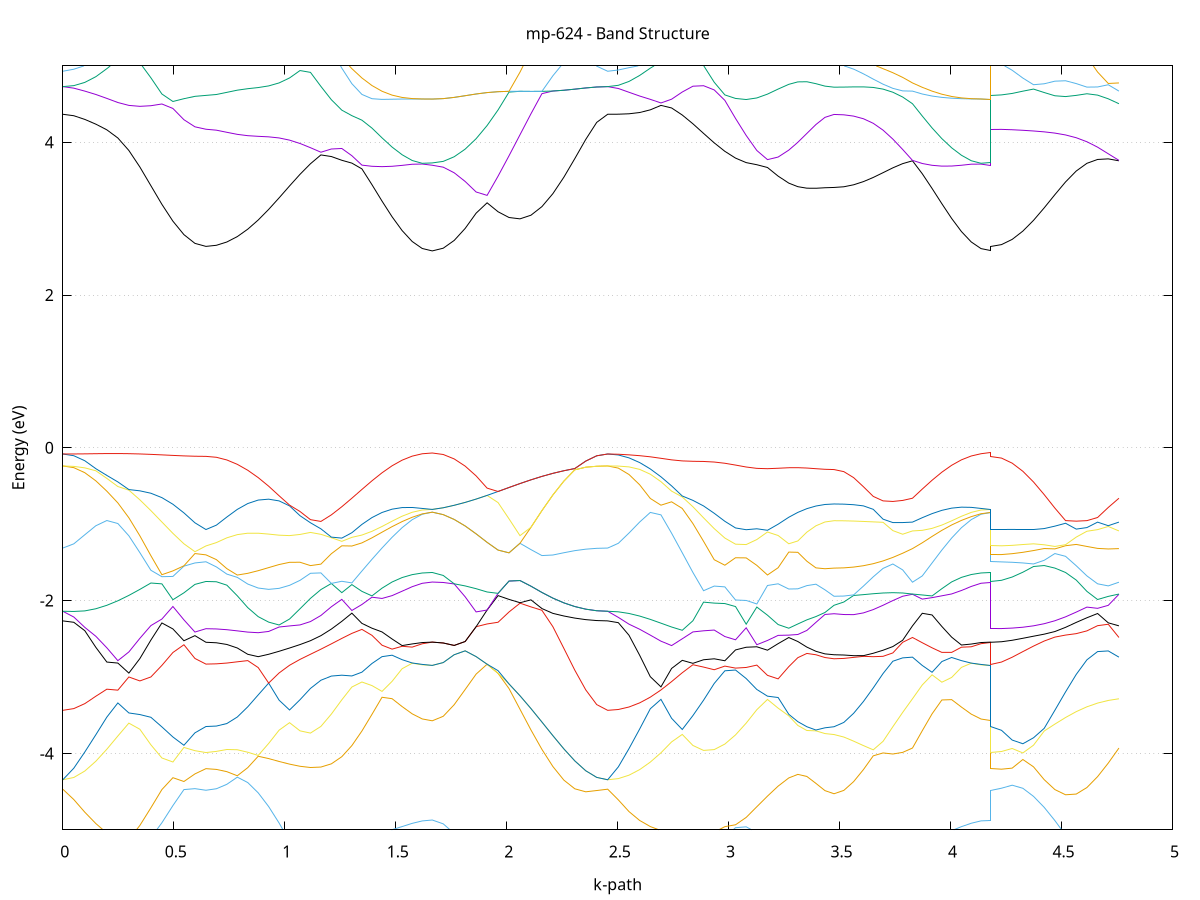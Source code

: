 set title 'mp-624 - Band Structure'
set xlabel 'k-path'
set ylabel 'Energy (eV)'
set grid y
set yrange [-5:5]
set terminal png size 800,600
set output 'mp-624_bands_gnuplot.png'
plot '-' using 1:2 with lines notitle, '-' using 1:2 with lines notitle, '-' using 1:2 with lines notitle, '-' using 1:2 with lines notitle, '-' using 1:2 with lines notitle, '-' using 1:2 with lines notitle, '-' using 1:2 with lines notitle, '-' using 1:2 with lines notitle, '-' using 1:2 with lines notitle, '-' using 1:2 with lines notitle, '-' using 1:2 with lines notitle, '-' using 1:2 with lines notitle, '-' using 1:2 with lines notitle, '-' using 1:2 with lines notitle, '-' using 1:2 with lines notitle, '-' using 1:2 with lines notitle, '-' using 1:2 with lines notitle, '-' using 1:2 with lines notitle, '-' using 1:2 with lines notitle, '-' using 1:2 with lines notitle, '-' using 1:2 with lines notitle, '-' using 1:2 with lines notitle, '-' using 1:2 with lines notitle, '-' using 1:2 with lines notitle, '-' using 1:2 with lines notitle, '-' using 1:2 with lines notitle, '-' using 1:2 with lines notitle, '-' using 1:2 with lines notitle, '-' using 1:2 with lines notitle, '-' using 1:2 with lines notitle, '-' using 1:2 with lines notitle, '-' using 1:2 with lines notitle, '-' using 1:2 with lines notitle, '-' using 1:2 with lines notitle, '-' using 1:2 with lines notitle, '-' using 1:2 with lines notitle, '-' using 1:2 with lines notitle, '-' using 1:2 with lines notitle, '-' using 1:2 with lines notitle, '-' using 1:2 with lines notitle, '-' using 1:2 with lines notitle, '-' using 1:2 with lines notitle, '-' using 1:2 with lines notitle, '-' using 1:2 with lines notitle, '-' using 1:2 with lines notitle, '-' using 1:2 with lines notitle, '-' using 1:2 with lines notitle, '-' using 1:2 with lines notitle, '-' using 1:2 with lines notitle, '-' using 1:2 with lines notitle, '-' using 1:2 with lines notitle, '-' using 1:2 with lines notitle, '-' using 1:2 with lines notitle, '-' using 1:2 with lines notitle
0.000000 -14.636355
0.049617 -14.630755
0.099233 -14.614055
0.148850 -14.586555
0.198467 -14.548455
0.248084 -14.500455
0.297700 -14.443455
0.347317 -14.378855
0.396934 -14.308655
0.446551 -14.235955
0.496167 -14.165355
0.545784 -14.103855
0.595401 -14.060655
0.645018 -14.044955
0.645018 -14.044955
0.692108 -14.042255
0.739198 -14.034255
0.786288 -14.021455
0.833378 -14.004455
0.880468 -13.984155
0.927558 -13.961755
0.974648 -13.938855
1.021738 -13.916855
1.068829 -13.897755
1.115919 -13.882855
1.163009 -13.873555
1.210099 -13.870455
1.257189 -13.873255
1.257189 -13.873255
1.302477 -13.881055
1.347765 -13.892455
1.393053 -13.906055
1.438342 -13.920555
1.483630 -13.934355
1.528918 -13.946355
1.574206 -13.955655
1.619494 -13.961455
1.664782 -13.963455
1.664782 -13.963455
1.714180 -13.972655
1.763577 -13.999255
1.812975 -14.040955
1.862372 -14.094155
1.911770 -14.155255
1.961167 -14.220555
2.010565 -14.286955
2.059962 -14.351955
2.109360 -14.413155
2.158757 -14.469155
2.208155 -14.518355
2.257552 -14.559955
2.306950 -14.592955
2.356347 -14.616955
2.405745 -14.631555
2.455142 -14.636355
2.455142 -14.636355
2.503141 -14.631055
2.551139 -14.615055
2.599137 -14.588555
2.647135 -14.551955
2.695133 -14.505855
2.743131 -14.450955
2.791129 -14.388255
2.839127 -14.319455
2.887126 -14.246455
2.935124 -14.172055
2.983122 -14.100055
3.031120 -14.034755
3.079118 -13.980455
3.127116 -13.940655
3.175114 -13.915955
3.223112 -13.904455
3.271110 -13.902355
3.271110 -13.902355
3.311870 -13.904955
3.352629 -13.909155
3.393388 -13.913255
3.434148 -13.916255
3.474907 -13.917255
3.474907 -13.917255
3.519101 -13.915955
3.563295 -13.912355
3.607488 -13.906755
3.651682 -13.899955
3.695876 -13.893155
3.740070 -13.887655
3.784263 -13.885055
3.828457 -13.887055
3.828457 -13.887055
3.872580 -13.896455
3.916704 -13.908955
3.960827 -13.922555
4.004950 -13.935755
4.049073 -13.947155
4.093197 -13.955955
4.137320 -13.961555
4.181443 -13.963455
4.181443 -14.044955
4.229548 -14.042655
4.277652 -14.035855
4.325756 -14.024855
4.373861 -14.010255
4.421965 -13.992455
4.470070 -13.972555
4.518174 -13.951655
4.566278 -13.931055
4.614383 -13.912455
4.662487 -13.897555
4.710592 -13.888455
4.758696 -13.887055
e
0.000000 -11.657855
0.049617 -11.677255
0.099233 -11.733255
0.148850 -11.820455
0.198467 -11.931955
0.248084 -12.060655
0.297700 -12.200155
0.347317 -12.344355
0.396934 -12.487555
0.446551 -12.623555
0.496167 -12.745655
0.545784 -12.845055
0.595401 -12.911455
0.645018 -12.934955
0.645018 -12.934955
0.692108 -12.929755
0.739198 -12.913955
0.786288 -12.887955
0.833378 -12.851955
0.880468 -12.806555
0.927558 -12.752355
0.974648 -12.690455
1.021738 -12.622055
1.068829 -12.548855
1.115919 -12.473055
1.163009 -12.397455
1.210099 -12.325355
1.257189 -12.260255
1.257189 -12.260255
1.302477 -12.207255
1.347765 -12.165455
1.393053 -12.135455
1.438342 -12.115955
1.483630 -12.104855
1.528918 -12.099455
1.574206 -12.097455
1.619494 -12.096955
1.664782 -12.096955
1.664782 -12.096955
1.714180 -12.091055
1.763577 -12.074055
1.812975 -12.048055
1.862372 -12.015655
1.911770 -11.979155
1.961167 -11.940655
2.010565 -11.901355
2.059962 -11.862255
2.109360 -11.823855
2.158757 -11.786955
2.208155 -11.752355
2.257552 -11.721255
2.306950 -11.694955
2.356347 -11.674855
2.405745 -11.662155
2.455142 -11.657855
2.455142 -11.657855
2.503141 -11.678655
2.551139 -11.737355
2.599137 -11.825055
2.647135 -11.931655
2.695133 -12.048155
2.743131 -12.167655
2.791129 -12.284455
2.839127 -12.394055
2.887126 -12.492455
2.935124 -12.575255
2.983122 -12.638155
3.031120 -12.676555
3.079118 -12.686155
3.127116 -12.664655
3.175114 -12.612655
3.223112 -12.534555
3.271110 -12.438055
3.271110 -12.438055
3.311870 -12.349455
3.352629 -12.262855
3.393388 -12.188255
3.434148 -12.136655
3.474907 -12.118055
3.474907 -12.118055
3.519101 -12.119955
3.563295 -12.125655
3.607488 -12.134855
3.651682 -12.147255
3.695876 -12.162155
3.740070 -12.178455
3.784263 -12.194555
3.828457 -12.208155
3.828457 -12.208155
3.872580 -12.166455
3.916704 -12.135455
3.960827 -12.115555
4.004950 -12.104455
4.049073 -12.099255
4.093197 -12.097355
4.137320 -12.096955
4.181443 -12.096955
4.181443 -12.934955
4.229548 -12.928955
4.277652 -12.910955
4.325756 -12.880955
4.373861 -12.839455
4.421965 -12.786555
4.470070 -12.722955
4.518174 -12.649455
4.566278 -12.567255
4.614383 -12.478055
4.662487 -12.384855
4.710592 -12.292355
4.758696 -12.208155
e
0.000000 -10.014655
0.049617 -10.014955
0.099233 -10.015655
0.148850 -10.016655
0.198467 -10.024655
0.248084 -10.059855
0.297700 -10.091155
0.347317 -10.115855
0.396934 -10.133055
0.446551 -10.142555
0.496167 -10.145555
0.545784 -10.144155
0.595401 -10.141455
0.645018 -10.140155
0.645018 -10.140155
0.692108 -10.293755
0.739198 -10.486455
0.786288 -10.671655
0.833378 -10.844655
0.880468 -11.002955
0.927558 -11.143955
0.974648 -11.265455
1.021738 -11.365055
1.068829 -11.440755
1.115919 -11.490755
1.163009 -11.513555
1.210099 -11.508755
1.257189 -11.476455
1.257189 -11.476455
1.302477 -11.420555
1.347765 -11.341955
1.393053 -11.242455
1.438342 -11.124455
1.483630 -10.990155
1.528918 -10.841955
1.574206 -10.682555
1.619494 -10.515155
1.664782 -10.371855
1.664782 -10.371855
1.714180 -10.367255
1.763577 -10.351555
1.812975 -10.322055
1.862372 -10.278855
1.911770 -10.251055
1.961167 -10.230155
2.010565 -10.206355
2.059962 -10.180055
2.109360 -10.152055
2.158757 -10.123455
2.208155 -10.095455
2.257552 -10.069455
2.306950 -10.046955
2.356347 -10.029555
2.405745 -10.018455
2.455142 -10.014655
2.455142 -10.014655
2.503141 -10.019655
2.551139 -10.047955
2.599137 -10.113955
2.647135 -10.208555
2.695133 -10.321055
2.743131 -10.444155
2.791129 -10.572255
2.839127 -10.701355
2.887126 -10.828255
2.935124 -10.950555
2.983122 -11.066355
3.031120 -11.174455
3.079118 -11.273555
3.127116 -11.362855
3.175114 -11.441755
3.223112 -11.509755
3.271110 -11.566355
3.271110 -11.566355
3.311870 -11.605355
3.352629 -11.635855
3.393388 -11.657655
3.434148 -11.670755
3.474907 -11.675155
3.474907 -11.675155
3.519101 -11.669555
3.563295 -11.652755
3.607488 -11.625155
3.651682 -11.587255
3.695876 -11.539655
3.740070 -11.482655
3.784263 -11.416955
3.828457 -11.343055
3.828457 -11.343055
3.872580 -11.292855
3.916704 -11.212955
3.960827 -11.106055
4.004950 -10.977255
4.049073 -10.831755
4.093197 -10.674855
4.137320 -10.510855
4.181443 -10.371855
4.181443 -10.140155
4.229548 -10.164755
4.277652 -10.229555
4.325756 -10.318755
4.373861 -10.421855
4.421965 -10.533955
4.470070 -10.653355
4.518174 -10.779455
4.566278 -10.910055
4.614383 -11.040255
4.662487 -11.162655
4.710592 -11.267555
4.758696 -11.343055
e
0.000000 -10.014655
0.049617 -10.001655
0.099233 -9.975655
0.148850 -9.990755
0.198467 -10.017955
0.248084 -10.019255
0.297700 -10.020455
0.347317 -10.021455
0.396934 -10.022155
0.446551 -10.022555
0.496167 -10.022755
0.545784 -10.022855
0.595401 -10.022855
0.645018 -10.022855
0.645018 -10.022855
0.692108 -9.865155
0.739198 -9.720155
0.786288 -9.786255
0.833378 -9.872755
0.880468 -9.973855
0.927558 -10.083255
0.974648 -10.194755
1.021738 -10.303155
1.068829 -10.403855
1.115919 -10.492455
1.163009 -10.565155
1.210099 -10.618255
1.257189 -10.648355
1.257189 -10.648355
1.302477 -10.653455
1.347765 -10.634855
1.393053 -10.594455
1.438342 -10.536955
1.483630 -10.469455
1.528918 -10.400955
1.574206 -10.342355
1.619494 -10.307055
1.664782 -10.300155
1.664782 -10.300155
1.714180 -10.298155
1.763577 -10.292155
1.812975 -10.282255
1.862372 -10.268455
1.911770 -10.251055
1.961167 -10.230155
2.010565 -10.206355
2.059962 -10.180055
2.109360 -10.152055
2.158757 -10.123455
2.208155 -10.095455
2.257552 -10.069455
2.306950 -10.046955
2.356347 -10.029555
2.405745 -10.018455
2.455142 -10.014655
2.455142 -10.014655
2.503141 -9.995055
2.551139 -9.939955
2.599137 -9.909955
2.647135 -9.874255
2.695133 -9.825255
2.743131 -9.765955
2.791129 -9.700155
2.839127 -9.638355
2.887126 -9.611455
2.935124 -9.646755
2.983122 -9.714255
3.031120 -9.788655
3.079118 -9.861555
3.127116 -9.929455
3.175114 -9.990655
3.223112 -10.044055
3.271110 -10.190455
3.271110 -10.190455
3.311870 -10.326955
3.352629 -10.450655
3.393388 -10.551755
3.434148 -10.619255
3.474907 -10.643155
3.474907 -10.643155
3.519101 -10.639855
3.563295 -10.630055
3.607488 -10.613955
3.651682 -10.591855
3.695876 -10.564155
3.740070 -10.531655
3.784263 -10.495155
3.828457 -10.455455
3.828457 -10.455455
3.872580 -10.430755
3.916704 -10.404755
3.960827 -10.382055
4.004950 -10.353655
4.049073 -10.331655
4.093197 -10.314655
4.137320 -10.303855
4.181443 -10.300155
4.181443 -10.022855
4.229548 -10.029655
4.277652 -10.049555
4.325756 -10.080655
4.373861 -10.120555
4.421965 -10.166155
4.470070 -10.214855
4.518174 -10.264155
4.566278 -10.311655
4.614383 -10.355855
4.662487 -10.395255
4.710592 -10.428755
4.758696 -10.455455
e
0.000000 -9.917555
0.049617 -9.923855
0.099233 -9.929555
0.148850 -9.880955
0.198467 -9.800855
0.248084 -9.707655
0.297700 -9.608255
0.347317 -9.509455
0.396934 -9.444455
0.446551 -9.498855
0.496167 -9.565255
0.545784 -9.618455
0.595401 -9.652855
0.645018 -9.664855
0.645018 -9.664855
0.692108 -9.678855
0.739198 -9.661055
0.786288 -9.459555
0.833378 -9.279955
0.880468 -9.351955
0.927558 -9.428555
0.974648 -9.508155
1.021738 -9.589355
1.068829 -9.670955
1.115919 -9.751555
1.163009 -9.829755
1.210099 -9.904555
1.257189 -9.974755
1.257189 -9.974755
1.302477 -10.037055
1.347765 -10.093555
1.393053 -10.143655
1.438342 -10.186755
1.483630 -10.222355
1.528918 -10.250055
1.574206 -10.268855
1.619494 -10.275255
1.664782 -10.300155
1.664782 -10.300155
1.714180 -10.298155
1.763577 -10.292155
1.812975 -10.282255
1.862372 -10.268455
1.911770 -10.224455
1.961167 -10.163255
2.010565 -10.100655
2.059962 -10.042455
2.109360 -9.993355
2.158757 -9.956255
2.208155 -9.931955
2.257552 -9.919055
2.306950 -9.914555
2.356347 -9.914855
2.405745 -9.916655
2.455142 -9.917555
2.455142 -9.917555
2.503141 -9.923855
2.551139 -9.927555
2.599137 -9.858955
2.647135 -9.763355
2.695133 -9.663355
2.743131 -9.567755
2.791129 -9.484455
2.839127 -9.420655
2.887126 -9.383255
2.935124 -9.378255
2.983122 -9.409555
3.031120 -9.477655
3.079118 -9.579555
3.127116 -9.709655
3.175114 -9.860455
3.223112 -10.023755
3.271110 -10.088955
3.271110 -10.088955
3.311870 -10.120155
3.352629 -10.144555
3.393388 -10.162055
3.434148 -10.172655
3.474907 -10.176255
3.474907 -10.176255
3.519101 -10.186655
3.563295 -10.215655
3.607488 -10.257455
3.651682 -10.304755
3.695876 -10.350055
3.740070 -10.387455
3.784263 -10.412455
3.828457 -10.422555
3.828457 -10.422555
3.872580 -10.418855
3.916704 -10.404555
3.960827 -10.378255
4.004950 -10.353355
4.049073 -10.323755
4.093197 -10.296955
4.137320 -10.278155
4.181443 -10.300155
4.181443 -9.664855
4.229548 -9.664755
4.277652 -9.679355
4.325756 -9.731855
4.373861 -9.823855
4.421965 -9.938955
4.470070 -10.058855
4.518174 -10.169655
4.566278 -10.262755
4.614383 -10.334555
4.662487 -10.384455
4.710592 -10.413355
4.758696 -10.422555
e
0.000000 -8.841455
0.049617 -8.855855
0.099233 -8.897155
0.148850 -8.960655
0.198467 -9.040155
0.248084 -9.129355
0.297700 -9.222255
0.347317 -9.312255
0.396934 -9.366855
0.446551 -9.301755
0.496167 -9.225855
0.545784 -9.165555
0.595401 -9.126955
0.645018 -9.113655
0.645018 -9.113655
0.692108 -9.126455
0.739198 -9.162255
0.786288 -9.215355
0.833378 -9.268955
0.880468 -9.097055
0.927558 -8.951955
0.974648 -8.841155
1.021738 -8.769155
1.068829 -8.737355
1.115919 -8.743255
1.163009 -8.782355
1.210099 -8.849755
1.257189 -8.941055
1.257189 -8.941055
1.302477 -9.048155
1.347765 -9.172055
1.393053 -9.311055
1.438342 -9.463155
1.483630 -9.626355
1.528918 -9.798055
1.574206 -9.974955
1.619494 -10.153155
1.664782 -10.271455
1.664782 -10.271455
1.714180 -10.257155
1.763577 -10.217055
1.812975 -10.155755
1.862372 -10.076855
1.911770 -9.982955
1.961167 -9.876255
2.010565 -9.758555
2.059962 -9.632255
2.109360 -9.499955
2.158757 -9.365555
2.208155 -9.233555
2.257552 -9.109755
2.306950 -9.001255
2.356347 -8.915655
2.405745 -8.860555
2.455142 -8.841455
2.455142 -8.841455
2.503141 -8.854055
2.551139 -8.889955
2.599137 -8.945255
2.647135 -9.015055
2.695133 -9.094455
2.743131 -9.178755
2.791129 -9.261655
2.839127 -9.330655
2.887126 -9.353155
2.935124 -9.300555
2.983122 -9.202055
3.031120 -9.082355
3.079118 -8.950155
3.127116 -8.809555
3.175114 -8.663955
3.223112 -8.516955
3.271110 -8.373655
3.271110 -8.373655
3.311870 -8.259755
3.352629 -8.159255
3.393388 -8.078955
3.434148 -8.026555
3.474907 -8.008255
3.474907 -8.008255
3.519101 -8.029655
3.563295 -8.090955
3.607488 -8.185355
3.651682 -8.304655
3.695876 -8.441355
3.740070 -8.588855
3.784263 -8.741955
3.828457 -8.896555
3.828457 -8.896555
3.872580 -9.073355
3.916704 -9.254455
3.960827 -9.437355
4.004950 -9.620055
4.049073 -9.801655
4.093197 -9.981155
4.137320 -10.157255
4.181443 -10.271455
4.181443 -9.113655
4.229548 -9.116955
4.277652 -9.116755
4.325756 -9.096155
4.373861 -9.053555
4.421965 -9.000455
4.470070 -8.949155
4.518174 -8.907255
4.566278 -8.878655
4.614383 -8.864355
4.662487 -8.863555
4.710592 -8.874955
4.758696 -8.896555
e
0.000000 -7.344255
0.049617 -7.338055
0.099233 -7.319855
0.148850 -7.291455
0.198467 -7.256155
0.248084 -7.218955
0.297700 -7.187055
0.347317 -7.168255
0.396934 -7.166955
0.446551 -7.180455
0.496167 -7.201055
0.545784 -7.221155
0.595401 -7.235155
0.645018 -7.240155
0.645018 -7.240155
0.692108 -7.228455
0.739198 -7.196555
0.786288 -7.151855
0.833378 -7.100555
0.880468 -7.045455
0.927558 -6.985955
0.974648 -6.920255
1.021738 -6.846555
1.068829 -6.763755
1.115919 -6.671955
1.163009 -6.572255
1.210099 -6.468655
1.257189 -6.519855
1.257189 -6.519855
1.302477 -6.737955
1.347765 -6.937855
1.393053 -7.114855
1.438342 -7.266255
1.483630 -7.390455
1.528918 -7.486655
1.574206 -7.554955
1.619494 -7.595655
1.664782 -7.609155
1.664782 -7.609155
1.714180 -7.601355
1.763577 -7.577955
1.812975 -7.539755
1.862372 -7.487455
1.911770 -7.423055
1.961167 -7.349055
2.010565 -7.270055
2.059962 -7.194455
2.109360 -7.137055
2.158757 -7.117555
2.208155 -7.142855
2.257552 -7.195555
2.306950 -7.253355
2.356347 -7.301855
2.405745 -7.333355
2.455142 -7.344255
2.455142 -7.344255
2.503141 -7.334655
2.551139 -7.306655
2.599137 -7.263955
2.647135 -7.213655
2.695133 -7.167155
2.743131 -7.139055
2.791129 -7.139555
2.839127 -7.165355
2.887126 -7.202555
2.935124 -7.237055
2.983122 -7.260355
3.031120 -7.272055
3.079118 -7.278755
3.127116 -7.290655
3.175114 -7.315355
3.223112 -7.352955
3.271110 -7.397255
3.271110 -7.397255
3.311870 -7.434155
3.352629 -7.466255
3.393388 -7.490855
3.434148 -7.506255
3.474907 -7.511455
3.474907 -7.511455
3.519101 -7.483755
3.563295 -7.403655
3.607488 -7.277755
3.651682 -7.114755
3.695876 -6.923855
3.740070 -6.716355
3.784263 -6.758955
3.828457 -6.898955
3.828457 -6.898955
3.872580 -7.048255
3.916704 -7.185355
3.960827 -7.307555
4.004950 -7.412055
4.049073 -7.496355
4.093197 -7.558355
4.137320 -7.596355
4.181443 -7.609155
4.181443 -7.240155
4.229548 -7.223755
4.277652 -7.175655
4.325756 -7.098755
4.373861 -6.998355
4.421965 -6.884955
4.470070 -6.784255
4.518174 -6.742655
4.566278 -6.758055
4.614383 -6.793655
4.662487 -6.832555
4.710592 -6.868455
4.758696 -6.898955
e
0.000000 -7.344255
0.049617 -7.322455
0.099233 -7.260555
0.148850 -7.169355
0.198467 -7.065455
0.248084 -6.968955
0.297700 -6.898555
0.347317 -6.863755
0.396934 -6.861055
0.446551 -6.879355
0.496167 -6.906855
0.545784 -6.933655
0.595401 -6.952755
0.645018 -6.959555
0.645018 -6.959555
0.692108 -6.951655
0.739198 -6.927555
0.786288 -6.886155
0.833378 -6.826055
0.880468 -6.745155
0.927558 -6.641855
0.974648 -6.517055
1.021738 -6.377555
1.068829 -6.241255
1.115919 -6.129955
1.163009 -6.063155
1.210099 -6.281355
1.257189 -6.375255
1.257189 -6.375255
1.302477 -6.358755
1.347765 -6.512855
1.393053 -6.739255
1.438342 -6.967055
1.483630 -7.175955
1.528918 -7.354155
1.574206 -7.491755
1.619494 -7.579155
1.664782 -7.609155
1.664782 -7.609155
1.714180 -7.601355
1.763577 -7.577955
1.812975 -7.539755
1.862372 -7.487455
1.911770 -7.423055
1.961167 -7.349055
2.010565 -7.270055
2.059962 -7.194455
2.109360 -7.137055
2.158757 -7.117555
2.208155 -7.142855
2.257552 -7.195555
2.306950 -7.253355
2.356347 -7.301855
2.405745 -7.333355
2.455142 -7.344255
2.455142 -7.344255
2.503141 -7.326455
2.551139 -7.275855
2.599137 -7.199555
2.647135 -7.105755
2.695133 -7.001155
2.743131 -6.890055
2.791129 -6.774655
2.839127 -6.655555
2.887126 -6.532655
2.935124 -6.405455
2.983122 -6.274055
3.031120 -6.138455
3.079118 -6.053155
3.127116 -6.096155
3.175114 -6.089755
3.223112 -6.032755
3.271110 -5.934955
3.271110 -5.934955
3.311870 -5.830955
3.352629 -5.734055
3.393388 -5.825655
3.434148 -5.886255
3.474907 -5.907455
3.474907 -5.907455
3.519101 -5.939755
3.563295 -6.028155
3.607488 -6.154155
3.651682 -6.300555
3.695876 -6.455155
3.740070 -6.609655
3.784263 -6.510955
3.828457 -6.370355
3.828457 -6.370355
3.872580 -6.512155
3.916704 -6.746255
3.960827 -6.978555
4.004950 -7.187755
4.049073 -7.363355
4.093197 -7.496855
4.137320 -7.580555
4.181443 -7.609155
4.181443 -6.959555
4.229548 -6.935055
4.277652 -6.866355
4.325756 -6.766255
4.373861 -6.649955
4.421965 -6.531055
4.470070 -6.460955
4.518174 -6.388155
4.566278 -6.243055
4.614383 -6.191255
4.662487 -6.200755
4.710592 -6.266955
4.758696 -6.370355
e
0.000000 -6.096855
0.049617 -6.115655
0.099233 -6.167155
0.148850 -6.239655
0.198467 -6.319655
0.248084 -6.393955
0.297700 -6.450855
0.347317 -6.480355
0.396934 -6.478355
0.446551 -6.450055
0.496167 -6.407355
0.545784 -6.364155
0.595401 -6.332355
0.645018 -6.320755
0.645018 -6.320755
0.692108 -6.301555
0.739198 -6.243255
0.786288 -6.145255
0.833378 -6.009855
0.880468 -5.886255
0.927558 -5.946755
0.974648 -5.982255
1.021738 -5.984455
1.068829 -5.947155
1.115919 -5.910855
1.163009 -6.021555
1.210099 -5.946355
1.257189 -5.852455
1.257189 -5.852455
1.302477 -5.986555
1.347765 -5.967455
1.393053 -5.862555
1.438342 -5.738255
1.483630 -5.612555
1.528918 -5.495655
1.574206 -5.398155
1.619494 -5.332155
1.664782 -5.308655
1.664782 -5.308655
1.714180 -5.339055
1.763577 -5.424355
1.812975 -5.550855
1.862372 -5.703055
1.911770 -5.867255
1.961167 -6.032355
2.010565 -6.188055
2.059962 -6.322455
2.109360 -6.418655
2.158757 -6.456155
2.208155 -6.428755
2.257552 -6.356355
2.306950 -6.266155
2.356347 -6.180855
2.405745 -6.119455
2.455142 -6.096855
2.455142 -6.096855
2.503141 -6.101055
2.551139 -6.114355
2.599137 -6.137655
2.647135 -6.168155
2.695133 -6.193855
2.743131 -6.195555
2.791129 -6.157955
2.839127 -6.082755
2.887126 -5.990455
2.935124 -5.918255
2.983122 -5.914355
3.031120 -5.978455
3.079118 -5.999455
3.127116 -5.858455
3.175114 -5.718555
3.223112 -5.588955
3.271110 -5.535755
3.271110 -5.535755
3.311870 -5.625055
3.352629 -5.719855
3.393388 -5.616855
3.434148 -5.542155
3.474907 -5.514655
3.474907 -5.514655
3.519101 -5.499255
3.563295 -5.456455
3.607488 -5.398555
3.651682 -5.484255
3.695876 -5.644855
3.740070 -5.805455
3.784263 -5.950355
3.828457 -6.023855
3.828457 -6.023855
3.872580 -6.011955
3.916704 -5.891055
3.960827 -5.752755
4.004950 -5.616855
4.049073 -5.494355
4.093197 -5.395655
4.137320 -5.331055
4.181443 -5.308655
4.181443 -6.320755
4.229548 -6.328655
4.277652 -6.351055
4.325756 -6.384755
4.373861 -6.423755
4.421965 -6.457655
4.470070 -6.418555
4.518174 -6.318055
4.566278 -6.236955
4.614383 -6.065055
4.662487 -5.875255
4.710592 -5.860855
4.758696 -6.023855
e
0.000000 -6.096855
0.049617 -6.075255
0.099233 -6.013955
0.148850 -5.924555
0.198467 -5.826855
0.248084 -5.736555
0.297700 -5.648955
0.347317 -5.575255
0.396934 -5.549555
0.446551 -5.555255
0.496167 -5.565655
0.545784 -5.572255
0.595401 -5.574955
0.645018 -5.575555
0.645018 -5.575555
0.692108 -5.595655
0.739198 -5.650355
0.786288 -5.726555
0.833378 -5.809455
0.880468 -5.843655
0.927558 -5.658255
0.974648 -5.470655
1.021738 -5.307855
1.068829 -5.391255
1.115919 -5.573255
1.163009 -5.539055
1.210099 -5.592455
1.257189 -5.828155
1.257189 -5.828155
1.302477 -5.756355
1.347765 -5.657855
1.393053 -5.561655
1.438342 -5.474755
1.483630 -5.404555
1.528918 -5.355655
1.574206 -5.326855
1.619494 -5.312755
1.664782 -5.308655
1.664782 -5.308655
1.714180 -5.339055
1.763577 -5.424355
1.812975 -5.550855
1.862372 -5.703055
1.911770 -5.867255
1.961167 -6.032355
2.010565 -6.188055
2.059962 -6.322455
2.109360 -6.418655
2.158757 -6.456155
2.208155 -6.428755
2.257552 -6.356355
2.306950 -6.266155
2.356347 -6.180855
2.405745 -6.119455
2.455142 -6.096855
2.455142 -6.096855
2.503141 -6.081055
2.551139 -6.033855
2.599137 -5.956555
2.647135 -5.851455
2.695133 -5.723055
2.743131 -5.578055
2.791129 -5.458255
2.839127 -5.397055
2.887126 -5.341155
2.935124 -5.390955
2.983122 -5.422955
3.031120 -5.389555
3.079118 -5.331755
3.127116 -5.276455
3.175114 -5.231555
3.223112 -5.285455
3.271110 -5.359455
3.271110 -5.359455
3.311870 -5.293355
3.352629 -5.207155
3.393388 -5.134255
3.434148 -5.085855
3.474907 -5.072855
3.474907 -5.072855
3.519101 -5.106155
3.563295 -5.197055
3.607488 -5.323655
3.651682 -5.322855
3.695876 -5.284155
3.740070 -5.353355
3.784263 -5.428655
3.828457 -5.508555
3.828457 -5.508555
3.872580 -5.467255
3.916704 -5.429355
3.960827 -5.395355
4.004950 -5.365855
4.049073 -5.341655
4.093197 -5.323555
4.137320 -5.312355
4.181443 -5.308655
4.181443 -5.575555
4.229548 -5.586655
4.277652 -5.611955
4.325756 -5.634055
4.373861 -5.637955
4.421965 -5.617055
4.470070 -5.577155
4.518174 -5.536355
4.566278 -5.514955
4.614383 -5.540455
4.662487 -5.688555
4.710592 -5.685855
4.758696 -5.508555
e
0.000000 -5.534655
0.049617 -5.537255
0.099233 -5.540255
0.148850 -5.528655
0.198467 -5.477255
0.248084 -5.368255
0.297700 -5.262655
0.347317 -5.223855
0.396934 -5.103155
0.446551 -4.908055
0.496167 -4.683055
0.545784 -4.473855
0.595401 -4.461655
0.645018 -4.482555
0.645018 -4.482555
0.692108 -4.462855
0.739198 -4.404655
0.786288 -4.311155
0.833378 -4.381855
0.880468 -4.516455
0.927558 -4.696255
0.974648 -4.911955
1.021738 -5.150055
1.068829 -5.212955
1.115919 -5.234055
1.163009 -5.375855
1.210099 -5.396255
1.257189 -5.259955
1.257189 -5.259955
1.302477 -5.163455
1.347765 -5.101755
1.393053 -5.062655
1.438342 -5.031755
1.483630 -4.998155
1.528918 -4.957755
1.574206 -4.916055
1.619494 -4.884155
1.664782 -4.872255
1.664782 -4.872255
1.714180 -4.922355
1.763577 -5.048255
1.812975 -5.208355
1.862372 -5.372855
1.911770 -5.524255
1.961167 -5.651455
2.010565 -5.746755
2.059962 -5.804955
2.109360 -5.823555
2.158757 -5.803955
2.208155 -5.752355
2.257552 -5.681355
2.306950 -5.610955
2.356347 -5.561555
2.405745 -5.539555
2.455142 -5.534655
2.455142 -5.534655
2.503141 -5.537155
2.551139 -5.543455
2.599137 -5.549955
2.647135 -5.549755
2.695133 -5.536055
2.743131 -5.505455
2.791129 -5.425255
2.839127 -5.275355
2.887126 -5.252855
2.935124 -5.202955
2.983122 -5.096655
3.031120 -4.972855
3.079118 -4.961355
3.127116 -5.037155
3.175114 -5.151955
3.223112 -5.197255
3.271110 -5.170955
3.271110 -5.170955
3.311870 -5.152155
3.352629 -5.133155
3.393388 -5.110755
3.434148 -5.085655
3.474907 -5.068555
3.474907 -5.068555
3.519101 -5.083355
3.563295 -5.119355
3.607488 -5.166555
3.651682 -5.221655
3.695876 -5.265155
3.740070 -5.228455
3.784263 -5.220955
3.828457 -5.239355
3.828457 -5.239355
3.872580 -5.183755
3.916704 -5.125855
3.960827 -5.067755
4.004950 -5.011255
4.049073 -4.958955
4.093197 -4.914555
4.137320 -4.883555
4.181443 -4.872255
4.181443 -4.482555
4.229548 -4.455755
4.277652 -4.416455
4.325756 -4.456855
4.373861 -4.563055
4.421965 -4.706855
4.470070 -4.879555
4.518174 -5.070855
4.566278 -5.265355
4.614383 -5.417855
4.662487 -5.416655
4.710592 -5.342055
4.758696 -5.239355
e
0.000000 -4.468555
0.049617 -4.604555
0.099233 -4.770155
0.148850 -4.918555
0.198467 -5.043755
0.248084 -5.135255
0.297700 -5.126755
0.347317 -4.942955
0.396934 -4.712455
0.446551 -4.473455
0.496167 -4.318255
0.545784 -4.368055
0.595401 -4.268755
0.645018 -4.199855
0.645018 -4.199855
0.692108 -4.209855
0.739198 -4.239355
0.786288 -4.292855
0.833378 -4.186855
0.880468 -4.037455
0.927558 -4.067955
0.974648 -4.106055
1.021738 -4.140555
1.068829 -4.168755
1.115919 -4.184855
1.163009 -4.178955
1.210099 -4.136955
1.257189 -4.043255
1.257189 -4.043255
1.302477 -3.898055
1.347765 -3.707055
1.393053 -3.489055
1.438342 -3.265255
1.483630 -3.283855
1.528918 -3.387455
1.574206 -3.482055
1.619494 -3.549055
1.664782 -3.573355
1.664782 -3.573355
1.714180 -3.514255
1.763577 -3.362155
1.812975 -3.163555
1.862372 -2.962055
1.911770 -2.832855
1.961167 -2.952655
2.010565 -3.151655
2.059962 -3.422155
2.109360 -3.693055
2.158757 -3.947455
2.208155 -4.171655
2.257552 -4.349555
2.306950 -4.463555
2.356347 -4.502855
2.405745 -4.486255
2.455142 -4.468555
2.455142 -4.468555
2.503141 -4.608855
2.551139 -4.761855
2.599137 -4.878155
2.647135 -4.957855
2.695133 -5.010955
2.743131 -5.053555
2.791129 -5.103955
2.839127 -5.176455
2.887126 -5.139855
2.935124 -5.030655
2.983122 -4.959255
3.031120 -4.934555
3.079118 -4.838155
3.127116 -4.698355
3.175114 -4.559455
3.223112 -4.428655
3.271110 -4.321355
3.271110 -4.321355
3.311870 -4.274755
3.352629 -4.302255
3.393388 -4.392655
3.434148 -4.487455
3.474907 -4.528455
3.474907 -4.528455
3.519101 -4.484555
3.563295 -4.369555
3.607488 -4.211955
3.651682 -4.031955
3.695876 -3.994155
3.740070 -4.008155
3.784263 -3.986855
3.828457 -3.929855
3.828457 -3.929855
3.872580 -3.703255
3.916704 -3.482355
3.960827 -3.300655
4.004950 -3.296455
4.049073 -3.394055
4.093197 -3.486155
4.137320 -3.550255
4.181443 -3.573355
4.181443 -4.199855
4.229548 -4.206855
4.277652 -4.192955
4.325756 -4.079955
4.373861 -4.176255
4.421965 -4.344155
4.470070 -4.473655
4.518174 -4.541855
4.566278 -4.532555
4.614383 -4.446955
4.662487 -4.304455
4.710592 -4.126955
4.758696 -3.929855
e
0.000000 -4.345355
0.049617 -4.315455
0.099233 -4.230855
0.148850 -4.102855
0.198467 -3.945455
0.248084 -3.772555
0.297700 -3.603955
0.347317 -3.684155
0.396934 -3.887755
0.446551 -4.060155
0.496167 -4.112755
0.545784 -3.922155
0.595401 -3.964455
0.645018 -3.989055
0.645018 -3.989055
0.692108 -3.973655
0.739198 -3.949155
0.786288 -3.952355
0.833378 -3.984855
0.880468 -4.026955
0.927558 -3.869855
0.974648 -3.695955
1.021738 -3.597955
1.068829 -3.704955
1.115919 -3.734255
1.163009 -3.646655
1.210099 -3.485455
1.257189 -3.298855
1.257189 -3.298855
1.302477 -3.131355
1.347765 -3.065555
1.393053 -3.112455
1.438342 -3.188555
1.483630 -3.057055
1.528918 -2.891555
1.574206 -2.819855
1.619494 -2.840455
1.664782 -2.848255
1.664782 -2.848255
1.714180 -2.811255
1.763577 -2.708355
1.812975 -2.657555
1.862372 -2.733155
1.911770 -2.832855
1.961167 -2.952655
2.010565 -3.090855
2.059962 -3.245455
2.109360 -3.413055
2.158757 -3.589255
2.208155 -3.767655
2.257552 -3.940655
2.306950 -4.098055
2.356347 -4.227555
2.405745 -4.314455
2.455142 -4.345355
2.455142 -4.345355
2.503141 -4.330155
2.551139 -4.285355
2.599137 -4.212455
2.647135 -4.113955
2.695133 -3.992355
2.743131 -3.849655
2.791129 -3.751855
2.839127 -3.896255
2.887126 -3.961055
2.935124 -3.950255
2.983122 -3.877855
3.031120 -3.758155
3.079118 -3.603855
3.127116 -3.428155
3.175114 -3.293555
3.223112 -3.407755
3.271110 -3.508455
3.271110 -3.508455
3.311870 -3.634155
3.352629 -3.700455
3.393388 -3.704855
3.434148 -3.740655
3.474907 -3.753255
3.474907 -3.753255
3.519101 -3.785955
3.563295 -3.839755
3.607488 -3.897955
3.651682 -3.953255
3.695876 -3.842155
3.740070 -3.650655
3.784263 -3.463455
3.828457 -3.284955
3.828457 -3.284955
3.872580 -3.104255
3.916704 -2.971655
3.960827 -3.068255
4.004950 -3.005655
4.049073 -2.874055
4.093197 -2.819755
4.137320 -2.840955
4.181443 -2.848255
4.181443 -3.989055
4.229548 -3.975355
4.277652 -3.935755
4.325756 -3.994055
4.373861 -3.892555
4.421965 -3.707355
4.470070 -3.616655
4.518174 -3.530255
4.566278 -3.453555
4.614383 -3.390255
4.662487 -3.341555
4.710592 -3.306955
4.758696 -3.284955
e
0.000000 -4.345355
0.049617 -4.193855
0.099233 -3.981655
0.148850 -3.756155
0.198467 -3.525155
0.248084 -3.339555
0.297700 -3.470755
0.347317 -3.491755
0.396934 -3.527455
0.446551 -3.653255
0.496167 -3.785155
0.545784 -3.893655
0.595401 -3.730955
0.645018 -3.648355
0.645018 -3.648355
0.692108 -3.642255
0.739198 -3.609255
0.786288 -3.523855
0.833378 -3.390555
0.880468 -3.234555
0.927558 -3.079855
0.974648 -3.303455
1.021738 -3.431955
1.068829 -3.297555
1.115919 -3.149655
1.163009 -3.042455
1.210099 -2.987855
1.257189 -2.976355
1.257189 -2.976355
1.302477 -2.986355
1.347765 -2.936755
1.393053 -2.823255
1.438342 -2.733755
1.483630 -2.714655
1.528918 -2.773255
1.574206 -2.816355
1.619494 -2.835055
1.664782 -2.848255
1.664782 -2.848255
1.714180 -2.811255
1.763577 -2.708355
1.812975 -2.657555
1.862372 -2.733155
1.911770 -2.832555
1.961167 -2.917055
2.010565 -3.090855
2.059962 -3.245455
2.109360 -3.413055
2.158757 -3.589255
2.208155 -3.767655
2.257552 -3.940655
2.306950 -4.098055
2.356347 -4.227555
2.405745 -4.314455
2.455142 -4.345355
2.455142 -4.345355
2.503141 -4.176455
2.551139 -3.937855
2.599137 -3.681155
2.647135 -3.415855
2.695133 -3.292855
2.743131 -3.540955
2.791129 -3.687055
2.839127 -3.505055
2.887126 -3.303755
2.935124 -3.084655
2.983122 -2.918855
3.031120 -2.908655
3.079118 -3.020255
3.127116 -3.163555
3.175114 -3.250855
3.223112 -3.268555
3.271110 -3.488255
3.271110 -3.488255
3.311870 -3.584655
3.352629 -3.651155
3.393388 -3.694155
3.434148 -3.665055
3.474907 -3.651155
3.474907 -3.651155
3.519101 -3.594655
3.563295 -3.475255
3.607488 -3.320455
3.651682 -3.142955
3.695876 -2.954755
3.740070 -2.793655
3.784263 -2.749655
3.828457 -2.740155
3.828457 -2.740155
3.872580 -2.849155
3.916704 -2.938055
3.960827 -2.797855
4.004950 -2.744355
4.049073 -2.785755
4.093197 -2.818055
4.137320 -2.835555
4.181443 -2.848255
4.181443 -3.648355
4.229548 -3.697855
4.277652 -3.825455
4.325756 -3.873855
4.373861 -3.795455
4.421965 -3.672155
4.470070 -3.435455
4.518174 -3.195255
4.566278 -2.966255
4.614383 -2.775255
4.662487 -2.667355
4.710592 -2.658655
4.758696 -2.740155
e
0.000000 -3.436355
0.049617 -3.413655
0.099233 -3.348655
0.148850 -3.251855
0.198467 -3.159555
0.248084 -3.172255
0.297700 -2.999855
0.347317 -3.051455
0.396934 -2.999455
0.446551 -2.847855
0.496167 -2.679355
0.545784 -2.577955
0.595401 -2.757455
0.645018 -2.831155
0.645018 -2.831155
0.692108 -2.827655
0.739198 -2.817455
0.786288 -2.801155
0.833378 -2.785355
0.880468 -2.876555
0.927558 -3.079455
0.974648 -2.947055
1.021738 -2.846355
1.068829 -2.769655
1.115919 -2.702455
1.163009 -2.635655
1.210099 -2.566155
1.257189 -2.494855
1.257189 -2.494855
1.302477 -2.429155
1.347765 -2.376555
1.393053 -2.454755
1.438342 -2.583755
1.483630 -2.635155
1.528918 -2.598055
1.574206 -2.608755
1.619494 -2.565255
1.664782 -2.543255
1.664782 -2.543255
1.714180 -2.554755
1.763577 -2.586855
1.812975 -2.535455
1.862372 -2.341655
1.911770 -2.305655
1.961167 -2.283455
2.010565 -2.148855
2.059962 -2.033855
2.109360 -2.082055
2.158757 -2.126855
2.208155 -2.341255
2.257552 -2.624655
2.306950 -2.910655
2.356347 -3.168855
2.405745 -3.361555
2.455142 -3.436355
2.455142 -3.436355
2.503141 -3.425455
2.551139 -3.392855
2.599137 -3.338755
2.647135 -3.263855
2.695133 -3.169755
2.743131 -3.060355
2.791129 -2.944355
2.839127 -2.839455
2.887126 -2.870055
2.935124 -2.904955
2.983122 -2.857355
3.031120 -2.883755
3.079118 -2.875255
3.127116 -2.844455
3.175114 -2.978455
3.223112 -3.024455
3.271110 -2.864555
3.271110 -2.864555
3.311870 -2.746955
3.352629 -2.691655
3.393388 -2.708855
3.434148 -2.745155
3.474907 -2.761455
3.474907 -2.761455
3.519101 -2.756855
3.563295 -2.743255
3.607488 -2.729655
3.651682 -2.734055
3.695876 -2.729355
3.740070 -2.684755
3.784263 -2.545755
3.828457 -2.482655
3.828457 -2.482655
3.872580 -2.551355
3.916704 -2.617855
3.960827 -2.678055
4.004950 -2.677855
4.049073 -2.609855
4.093197 -2.604455
4.137320 -2.563955
4.181443 -2.543255
4.181443 -2.831155
4.229548 -2.804355
4.277652 -2.741255
4.325756 -2.667655
4.373861 -2.595455
4.421965 -2.529155
4.470070 -2.477755
4.518174 -2.451255
4.566278 -2.432455
4.614383 -2.396255
4.662487 -2.328255
4.710592 -2.309455
4.758696 -2.482655
e
0.000000 -2.265455
0.049617 -2.283855
0.099233 -2.393955
0.148850 -2.611455
0.198467 -2.804455
0.248084 -2.817655
0.297700 -2.948955
0.347317 -2.758655
0.396934 -2.516755
0.446551 -2.292755
0.496167 -2.370855
0.545784 -2.525555
0.595401 -2.458755
0.645018 -2.545455
0.645018 -2.545455
0.692108 -2.552055
0.739198 -2.574155
0.786288 -2.620255
0.833378 -2.702755
0.880468 -2.733955
0.927558 -2.702555
0.974648 -2.663355
1.021738 -2.620655
1.068829 -2.575655
1.115919 -2.524855
1.163009 -2.458855
1.210099 -2.372755
1.257189 -2.271455
1.257189 -2.271455
1.302477 -2.164455
1.347765 -2.298255
1.393053 -2.361255
1.438342 -2.410155
1.483630 -2.502455
1.528918 -2.588755
1.574206 -2.567255
1.619494 -2.549155
1.664782 -2.543255
1.664782 -2.543255
1.714180 -2.554755
1.763577 -2.586855
1.812975 -2.535455
1.862372 -2.341655
1.911770 -2.123355
1.961167 -1.934455
2.010565 -1.984055
2.059962 -2.027655
2.109360 -1.990055
2.158757 -2.104055
2.208155 -2.167055
2.257552 -2.201255
2.306950 -2.228855
2.356347 -2.249055
2.405745 -2.261255
2.455142 -2.265455
2.455142 -2.265455
2.503141 -2.288855
2.551139 -2.453555
2.599137 -2.715355
2.647135 -2.996355
2.695133 -3.129455
2.743131 -2.887755
2.791129 -2.781955
2.839127 -2.821155
2.887126 -2.774255
2.935124 -2.761755
2.983122 -2.787355
3.031120 -2.645555
3.079118 -2.610555
3.127116 -2.604455
3.175114 -2.649155
3.223112 -2.563455
3.271110 -2.483155
3.271110 -2.483155
3.311870 -2.535455
3.352629 -2.608755
3.393388 -2.663555
3.434148 -2.697355
3.474907 -2.708755
3.474907 -2.708755
3.519101 -2.712255
3.563295 -2.720855
3.607488 -2.720655
3.651682 -2.689355
3.695876 -2.649555
3.740070 -2.601455
3.784263 -2.519055
3.828457 -2.330555
3.828457 -2.330555
3.872580 -2.166055
3.916704 -2.187955
3.960827 -2.338755
4.004950 -2.478355
4.049073 -2.581455
4.093197 -2.568855
4.137320 -2.548955
4.181443 -2.543255
4.181443 -2.545455
4.229548 -2.538455
4.277652 -2.519455
4.325756 -2.493355
4.373861 -2.465955
4.421965 -2.439355
4.470070 -2.405055
4.518174 -2.349955
4.566278 -2.285355
4.614383 -2.224555
4.662487 -2.168855
4.710592 -2.290955
4.758696 -2.330555
e
0.000000 -2.139455
0.049617 -2.214755
0.099233 -2.350455
0.148850 -2.466955
0.198467 -2.617955
0.248084 -2.786155
0.297700 -2.672055
0.347317 -2.493855
0.396934 -2.327155
0.446551 -2.241355
0.496167 -2.076855
0.545784 -2.251955
0.595401 -2.411555
0.645018 -2.367755
0.645018 -2.367755
0.692108 -2.371055
0.739198 -2.380855
0.786288 -2.396055
0.833378 -2.412255
0.880468 -2.420055
0.927558 -2.403655
0.974648 -2.345655
1.021738 -2.331455
1.068829 -2.318355
1.115919 -2.274355
1.163009 -2.194655
1.210099 -2.080455
1.257189 -1.983755
1.257189 -1.983755
1.302477 -2.129255
1.347765 -2.050855
1.393053 -1.955555
1.438342 -1.971755
1.483630 -1.934855
1.528918 -1.876755
1.574206 -1.817955
1.619494 -1.773555
1.664782 -1.756955
1.664782 -1.756955
1.714180 -1.762755
1.763577 -1.781855
1.812975 -1.950255
1.862372 -2.147955
1.911770 -2.123355
1.961167 -1.905055
2.010565 -1.744055
2.059962 -1.737355
2.109360 -1.811055
2.158757 -1.893255
2.208155 -1.967555
2.257552 -2.029455
2.306950 -2.077655
2.356347 -2.112055
2.405745 -2.132655
2.455142 -2.139455
2.455142 -2.139455
2.503141 -2.219555
2.551139 -2.308355
2.599137 -2.374855
2.647135 -2.451855
2.695133 -2.530955
2.743131 -2.588755
2.791129 -2.499955
2.839127 -2.409955
2.887126 -2.395355
2.935124 -2.385455
2.983122 -2.470655
3.031120 -2.512755
3.079118 -2.356155
3.127116 -2.577155
3.175114 -2.521855
3.223112 -2.455155
3.271110 -2.451955
3.271110 -2.451955
3.311870 -2.443655
3.352629 -2.390355
3.393388 -2.284955
3.434148 -2.181255
3.474907 -2.171755
3.474907 -2.171755
3.519101 -2.182255
3.563295 -2.183755
3.607488 -2.160955
3.651682 -2.117555
3.695876 -2.060955
3.740070 -1.999455
3.784263 -1.942855
3.828457 -1.917055
3.828457 -1.917055
3.872580 -1.980355
3.916704 -1.961155
3.960827 -1.937255
4.004950 -1.912855
4.049073 -1.867555
4.093197 -1.814655
4.137320 -1.772755
4.181443 -1.756955
4.181443 -2.367755
4.229548 -2.365855
4.277652 -2.359755
4.325756 -2.348455
4.373861 -2.330055
4.421965 -2.302555
4.470070 -2.263755
4.518174 -2.212555
4.566278 -2.150455
4.614383 -2.085055
4.662487 -2.101155
4.710592 -2.061955
4.758696 -1.917055
e
0.000000 -2.139455
0.049617 -2.141955
0.099233 -2.134655
0.148850 -2.106755
0.198467 -2.061555
0.248084 -2.002355
0.297700 -1.931855
0.347317 -1.852955
0.396934 -1.769655
0.446551 -1.780855
0.496167 -1.988455
0.545784 -1.898055
0.595401 -1.787755
0.645018 -1.749555
0.645018 -1.749555
0.692108 -1.753255
0.739198 -1.797855
0.786288 -1.937055
0.833378 -2.091755
0.880468 -2.209955
0.927558 -2.281655
0.974648 -2.319055
1.021738 -2.241155
1.068829 -2.106855
1.115919 -1.970555
1.163009 -1.855455
1.210099 -1.775855
1.257189 -1.895655
1.257189 -1.895655
1.302477 -1.790455
1.347765 -1.879055
1.393053 -1.938255
1.438342 -1.837255
1.483630 -1.756455
1.528918 -1.698255
1.574206 -1.660055
1.619494 -1.638655
1.664782 -1.631755
1.664782 -1.631755
1.714180 -1.670655
1.763577 -1.780055
1.812975 -1.807755
1.862372 -1.844055
1.911770 -1.887055
1.961167 -1.905055
2.010565 -1.744055
2.059962 -1.737355
2.109360 -1.811055
2.158757 -1.893255
2.208155 -1.967555
2.257552 -2.029455
2.306950 -2.077655
2.356347 -2.112055
2.405745 -2.132655
2.455142 -2.139455
2.455142 -2.139455
2.503141 -2.146755
2.551139 -2.168255
2.599137 -2.202155
2.647135 -2.245755
2.695133 -2.295355
2.743131 -2.345655
2.791129 -2.388455
2.839127 -2.263755
2.887126 -2.019955
2.935124 -2.032755
2.983122 -2.038655
3.031120 -2.077855
3.079118 -2.308455
3.127116 -2.084455
3.175114 -2.190955
3.223112 -2.313455
3.271110 -2.361455
3.271110 -2.361455
3.311870 -2.305955
3.352629 -2.251955
3.393388 -2.208955
3.434148 -2.155555
3.474907 -2.061355
3.474907 -2.061355
3.519101 -2.018455
3.563295 -1.932855
3.607488 -1.921855
3.651682 -1.909955
3.695876 -1.900355
3.740070 -1.896155
3.784263 -1.900255
3.828457 -1.914155
3.828457 -1.914155
3.872580 -1.926155
3.916704 -1.938955
3.960827 -1.843855
4.004950 -1.755255
4.049073 -1.695855
4.093197 -1.658655
4.137320 -1.638255
4.181443 -1.631755
4.181443 -1.749555
4.229548 -1.734255
4.277652 -1.691355
4.325756 -1.628355
4.373861 -1.553755
4.421965 -1.540855
4.470070 -1.574355
4.518174 -1.631955
4.566278 -1.731155
4.614383 -1.879155
4.662487 -1.985855
4.710592 -1.944855
4.758696 -1.914155
e
0.000000 -1.312055
0.049617 -1.256755
0.099233 -1.137855
0.148850 -1.020155
0.198467 -0.951755
0.248084 -0.990755
0.297700 -1.151455
0.347317 -1.372455
0.396934 -1.602955
0.446551 -1.686955
0.496167 -1.683455
0.545784 -1.548855
0.595401 -1.507155
0.645018 -1.491555
0.645018 -1.491555
0.692108 -1.558955
0.739198 -1.653055
0.786288 -1.695755
0.833378 -1.783155
0.880468 -1.835355
0.927558 -1.852755
0.974648 -1.839555
1.021738 -1.799955
1.068829 -1.734855
1.115919 -1.642355
1.163009 -1.637355
1.210099 -1.774855
1.257189 -1.747055
1.257189 -1.747055
1.302477 -1.768155
1.347765 -1.612655
1.393053 -1.459355
1.438342 -1.311555
1.483630 -1.171355
1.528918 -1.044755
1.574206 -0.940855
1.619494 -0.869555
1.664782 -0.842155
1.664782 -0.842155
1.714180 -0.874455
1.763577 -0.937655
1.812975 -1.023155
1.862372 -1.126155
1.911770 -1.237255
1.961167 -1.338555
2.010565 -1.374655
2.059962 -1.249655
2.109360 -1.332355
2.158757 -1.410455
2.208155 -1.403155
2.257552 -1.373455
2.306950 -1.346055
2.356347 -1.326755
2.405745 -1.315655
2.455142 -1.312055
2.455142 -1.312055
2.503141 -1.249755
2.551139 -1.115555
2.599137 -0.971755
2.647135 -0.845655
2.695133 -0.877555
2.743131 -1.118155
2.791129 -1.373755
2.839127 -1.631555
2.887126 -1.870455
2.935124 -1.809855
2.983122 -1.820355
3.031120 -1.991955
3.079118 -1.998155
3.127116 -2.044055
3.175114 -1.802155
3.223112 -1.779855
3.271110 -1.848255
3.271110 -1.848255
3.311870 -1.845855
3.352629 -1.803755
3.393388 -1.785155
3.434148 -1.858855
3.474907 -1.943055
3.474907 -1.943055
3.519101 -1.940355
3.563295 -1.925055
3.607488 -1.809955
3.651682 -1.688655
3.695876 -1.578555
3.740070 -1.520655
3.784263 -1.597955
3.828457 -1.759155
3.828457 -1.759155
3.872580 -1.676855
3.916704 -1.507455
3.960827 -1.338055
4.004950 -1.180855
4.049073 -1.045555
4.093197 -0.940055
4.137320 -0.869455
4.181443 -0.842155
4.181443 -1.491555
4.229548 -1.493255
4.277652 -1.498355
4.325756 -1.506955
4.373861 -1.520255
4.421965 -1.472355
4.470070 -1.384055
4.518174 -1.420255
4.566278 -1.543655
4.614383 -1.676455
4.662487 -1.780055
4.710592 -1.807355
4.758696 -1.759155
e
0.000000 -0.237255
0.049617 -0.259555
0.099233 -0.325755
0.148850 -0.432155
0.198467 -0.567555
0.248084 -0.721055
0.297700 -0.915655
0.347317 -1.152155
0.396934 -1.411955
0.446551 -1.660955
0.496167 -1.610955
0.545784 -1.544255
0.595401 -1.384155
0.645018 -1.401255
0.645018 -1.401255
0.692108 -1.463455
0.739198 -1.581655
0.786288 -1.665455
0.833378 -1.642955
0.880468 -1.608455
0.927558 -1.568055
0.974648 -1.527855
1.021738 -1.498755
1.068829 -1.497755
1.115919 -1.541755
1.163009 -1.522455
1.210099 -1.386155
1.257189 -1.282655
1.257189 -1.282655
1.302477 -1.285455
1.347765 -1.244455
1.393053 -1.178255
1.438342 -1.104455
1.483630 -1.031655
1.528918 -0.965355
1.574206 -0.908955
1.619494 -0.864855
1.664782 -0.842155
1.664782 -0.842155
1.714180 -0.874455
1.763577 -0.937655
1.812975 -1.023155
1.862372 -1.126155
1.911770 -1.237255
1.961167 -1.338555
2.010565 -1.374655
2.059962 -1.249655
2.109360 -1.040455
2.158757 -0.822355
2.208155 -0.617355
2.257552 -0.436155
2.306950 -0.287855
2.356347 -0.253555
2.405745 -0.241255
2.455142 -0.237255
2.455142 -0.237255
2.503141 -0.265555
2.551139 -0.349255
2.599137 -0.483855
2.647135 -0.662855
2.695133 -0.750855
2.743131 -0.706655
2.791129 -0.793855
2.839127 -0.991455
2.887126 -1.223955
2.935124 -1.464655
2.983122 -1.536755
3.031120 -1.438955
3.079118 -1.440855
3.127116 -1.538655
3.175114 -1.664555
3.223112 -1.569555
3.271110 -1.364755
3.271110 -1.364755
3.311870 -1.367855
3.352629 -1.484455
3.393388 -1.571355
3.434148 -1.582655
3.474907 -1.574655
3.474907 -1.574655
3.519101 -1.571355
3.563295 -1.561155
3.607488 -1.543255
3.651682 -1.516755
3.695876 -1.480655
3.740070 -1.434555
3.784263 -1.379755
3.828457 -1.319255
3.828457 -1.319255
3.872580 -1.243155
3.916704 -1.159955
3.960827 -1.080455
4.004950 -1.009855
4.049073 -0.949955
4.093197 -0.900955
4.137320 -0.862455
4.181443 -0.842155
4.181443 -1.401255
4.229548 -1.397255
4.277652 -1.385755
4.325756 -1.367855
4.373861 -1.344855
4.421965 -1.318355
4.470070 -1.323055
4.518174 -1.281655
4.566278 -1.264555
4.614383 -1.291055
4.662487 -1.316555
4.710592 -1.324055
4.758696 -1.319255
e
0.000000 -0.237255
0.049617 -0.242855
0.099233 -0.262255
0.148850 -0.300355
0.198467 -0.400355
0.248084 -0.506755
0.297700 -0.553955
0.347317 -0.680855
0.396934 -0.821955
0.446551 -0.971055
0.496167 -1.119755
0.545784 -1.256155
0.595401 -1.359955
0.645018 -1.284355
0.645018 -1.284355
0.692108 -1.240455
0.739198 -1.178155
0.786288 -1.136355
0.833378 -1.117655
0.880468 -1.117755
0.927558 -1.129355
0.974648 -1.143555
1.021738 -1.148955
1.068829 -1.133955
1.115919 -1.107455
1.163009 -1.132255
1.210099 -1.176755
1.257189 -1.224155
1.257189 -1.224155
1.302477 -1.171955
1.347765 -1.141855
1.393053 -1.093055
1.438342 -1.029755
1.483630 -0.960155
1.528918 -0.894855
1.574206 -0.843655
1.619494 -0.813955
1.664782 -0.806355
1.664782 -0.806355
1.714180 -0.784755
1.763577 -0.752255
1.812975 -0.714555
1.862372 -0.671055
1.911770 -0.622755
1.961167 -0.716755
2.010565 -0.929655
2.059962 -1.149655
2.109360 -1.040455
2.158757 -0.822355
2.208155 -0.617355
2.257552 -0.436155
2.306950 -0.287855
2.356347 -0.253555
2.405745 -0.241255
2.455142 -0.237255
2.455142 -0.237255
2.503141 -0.238855
2.551139 -0.249655
2.599137 -0.281955
2.647135 -0.345355
2.695133 -0.443055
2.743131 -0.566955
2.791129 -0.642855
2.839127 -0.771355
2.887126 -0.916255
2.935124 -1.057455
2.983122 -1.181155
3.031120 -1.261255
3.079118 -1.266355
3.127116 -1.200655
3.175114 -1.101955
3.223112 -1.147655
3.271110 -1.255955
3.271110 -1.255955
3.311870 -1.219055
3.352629 -1.103655
3.393388 -1.020655
3.434148 -0.970755
3.474907 -0.954155
3.474907 -0.954155
3.519101 -0.955355
3.563295 -0.958655
3.607488 -0.963655
3.651682 -0.969455
3.695876 -0.975055
3.740070 -1.083755
3.784263 -1.131155
3.828457 -1.088055
3.828457 -1.088055
3.872580 -1.080155
3.916704 -1.054355
3.960827 -1.011255
4.004950 -0.955555
4.049073 -0.896055
4.093197 -0.845055
4.137320 -0.814155
4.181443 -0.806355
4.181443 -1.284355
4.229548 -1.282655
4.277652 -1.276755
4.325756 -1.265955
4.373861 -1.256555
4.421965 -1.269255
4.470070 -1.290955
4.518174 -1.268055
4.566278 -1.168755
4.614383 -1.092155
4.662487 -1.070855
4.710592 -1.029455
4.758696 -1.088055
e
0.000000 -0.080855
0.049617 -0.103355
0.099233 -0.169255
0.148850 -0.272955
0.198467 -0.361255
0.248084 -0.446255
0.297700 -0.546355
0.347317 -0.562955
0.396934 -0.594355
0.446551 -0.652055
0.496167 -0.738555
0.545784 -0.851555
0.595401 -0.981455
0.645018 -1.069655
0.645018 -1.069655
0.692108 -1.012155
0.739198 -0.905955
0.786288 -0.805855
0.833378 -0.729455
0.880468 -0.683855
0.927558 -0.672155
0.974648 -0.694755
1.021738 -0.760255
1.068829 -0.888455
1.115919 -0.981155
1.163009 -1.060455
1.210099 -1.168955
1.257189 -1.181755
1.257189 -1.181755
1.302477 -1.111355
1.347765 -1.002555
1.393053 -0.913155
1.438342 -0.846355
1.483630 -0.803055
1.528918 -0.782255
1.574206 -0.780755
1.619494 -0.793355
1.664782 -0.806355
1.664782 -0.806355
1.714180 -0.784755
1.763577 -0.752255
1.812975 -0.714555
1.862372 -0.671055
1.911770 -0.622755
1.961167 -0.571555
2.010565 -0.519255
2.059962 -0.467955
2.109360 -0.419055
2.158757 -0.374055
2.208155 -0.334055
2.257552 -0.300055
2.306950 -0.271155
2.356347 -0.173555
2.405745 -0.104255
2.455142 -0.080855
2.455142 -0.080855
2.503141 -0.093555
2.551139 -0.131455
2.599137 -0.193055
2.647135 -0.276555
2.695133 -0.379355
2.743131 -0.498455
2.791129 -0.630455
2.839127 -0.687855
2.887126 -0.760855
2.935124 -0.856755
2.983122 -0.961755
3.031120 -1.048755
3.079118 -1.071955
3.127116 -1.059855
3.175114 -1.079355
3.223112 -0.999755
3.271110 -0.908755
3.271110 -0.908755
3.311870 -0.845255
3.352629 -0.796255
3.393388 -0.761855
3.434148 -0.741655
3.474907 -0.735055
3.474907 -0.735055
3.519101 -0.737355
3.563295 -0.744655
3.607488 -0.759955
3.651682 -0.805055
3.695876 -0.933855
3.740070 -0.978555
3.784263 -0.978355
3.828457 -0.972455
3.828457 -0.972455
3.872580 -0.914655
3.916704 -0.861455
3.960827 -0.818355
4.004950 -0.789455
4.049073 -0.776755
4.093197 -0.779355
4.137320 -0.793455
4.181443 -0.806355
4.181443 -1.069655
4.229548 -1.069055
4.277652 -1.068455
4.325756 -1.069355
4.373861 -1.069455
4.421965 -1.056955
4.470070 -1.025155
4.518174 -0.987455
4.566278 -1.063955
4.614383 -1.043955
4.662487 -0.972755
4.710592 -1.019355
4.758696 -0.972455
e
0.000000 -0.080855
0.049617 -0.080355
0.099233 -0.078955
0.148850 -0.076755
0.198467 -0.075055
0.248084 -0.074755
0.297700 -0.076555
0.347317 -0.080255
0.396934 -0.085655
0.446551 -0.092255
0.496167 -0.099255
0.545784 -0.105655
0.595401 -0.110155
0.645018 -0.111855
0.645018 -0.111855
0.692108 -0.123755
0.739198 -0.158855
0.786288 -0.216055
0.833378 -0.293555
0.880468 -0.389755
0.927558 -0.502155
0.974648 -0.627655
1.021738 -0.749855
1.068829 -0.833655
1.115919 -0.940355
1.163009 -0.963555
1.210099 -0.877555
1.257189 -0.771055
1.257189 -0.771055
1.302477 -0.659655
1.347765 -0.544755
1.393053 -0.431955
1.438342 -0.326855
1.483630 -0.235155
1.528918 -0.161555
1.574206 -0.108855
1.619494 -0.077755
1.664782 -0.067655
1.664782 -0.067655
1.714180 -0.087255
1.763577 -0.145255
1.812975 -0.239455
1.862372 -0.367455
1.911770 -0.527355
1.961167 -0.571555
2.010565 -0.519255
2.059962 -0.467955
2.109360 -0.419055
2.158757 -0.374055
2.208155 -0.334055
2.257552 -0.300055
2.306950 -0.271155
2.356347 -0.173555
2.405745 -0.104255
2.455142 -0.080855
2.455142 -0.080855
2.503141 -0.083955
2.551139 -0.091955
2.599137 -0.102855
2.647135 -0.117555
2.695133 -0.137255
2.743131 -0.157555
2.791129 -0.171255
2.839127 -0.176255
2.887126 -0.178555
2.935124 -0.185955
2.983122 -0.202055
3.031120 -0.225755
3.079118 -0.251055
3.127116 -0.268855
3.175114 -0.273155
3.223112 -0.267355
3.271110 -0.260655
3.271110 -0.260655
3.311870 -0.259855
3.352629 -0.264655
3.393388 -0.273155
3.434148 -0.281155
3.474907 -0.284455
3.474907 -0.284455
3.519101 -0.311655
3.563295 -0.390055
3.607488 -0.509455
3.651682 -0.635755
3.695876 -0.694655
3.740070 -0.701955
3.784263 -0.688655
3.828457 -0.659755
3.828457 -0.659755
3.872580 -0.540055
3.916704 -0.424455
3.960827 -0.318855
4.004950 -0.228555
4.049073 -0.157155
4.093197 -0.106855
4.137320 -0.077255
4.181443 -0.067655
4.181443 -0.111855
4.229548 -0.134355
4.277652 -0.200655
4.325756 -0.307055
4.373861 -0.447455
4.421965 -0.612755
4.470070 -0.788955
4.518174 -0.952755
4.566278 -0.959955
4.614383 -0.953155
4.662487 -0.911955
4.710592 -0.780555
4.758696 -0.659755
e
0.000000 4.366545
0.049617 4.347445
0.099233 4.299145
0.148850 4.237045
0.198467 4.162645
0.248084 4.055945
0.297700 3.892545
0.347317 3.675845
0.396934 3.431545
0.446551 3.187345
0.496167 2.966945
0.545784 2.790745
0.595401 2.676545
0.645018 2.636945
0.645018 2.636945
0.692108 2.651345
0.739198 2.694445
0.786288 2.765245
0.833378 2.862145
0.880468 2.982245
0.927558 3.121045
0.974648 3.272345
1.021738 3.428345
1.068829 3.580245
1.115919 3.718745
1.163009 3.834345
1.210099 3.813145
1.257189 3.764245
1.257189 3.764245
1.302477 3.727045
1.347765 3.651545
1.393053 3.444645
1.438342 3.229945
1.483630 3.024845
1.528918 2.843945
1.574206 2.701245
1.619494 2.609545
1.664782 2.577745
1.664782 2.577745
1.714180 2.613145
1.763577 2.714945
1.812975 2.872145
1.862372 3.071845
1.911770 3.207345
1.961167 3.090345
2.010565 3.015045
2.059962 2.997445
2.109360 3.045045
2.158757 3.157445
2.208155 3.327245
2.257552 3.542145
2.306950 3.785945
2.356347 4.037545
2.405745 4.260545
2.455142 4.366545
2.455142 4.366545
2.503141 4.367445
2.551139 4.372845
2.599137 4.389345
2.647135 4.424445
2.695133 4.482745
2.743131 4.449045
2.791129 4.356645
2.839127 4.241845
2.887126 4.116045
2.935124 3.992145
2.983122 3.881245
3.031120 3.792745
3.079118 3.733745
3.127116 3.706045
3.175114 3.669745
3.223112 3.556745
3.271110 3.465145
3.271110 3.465145
3.311870 3.418645
3.352629 3.398845
3.393388 3.397845
3.434148 3.404645
3.474907 3.408445
3.474907 3.408445
3.519101 3.417345
3.563295 3.443345
3.607488 3.485045
3.651682 3.539445
3.695876 3.601845
3.740070 3.665245
3.784263 3.720245
3.828457 3.757445
3.828457 3.757445
3.872580 3.587845
3.916704 3.395245
3.960827 3.195645
4.004950 3.002545
4.049073 2.830945
4.093197 2.695145
4.137320 2.607945
4.181443 2.577745
4.181443 2.636945
4.229548 2.660245
4.277652 2.728545
4.325756 2.837045
4.373861 2.978045
4.421965 3.141345
4.470070 3.314145
4.518174 3.480945
4.566278 3.623545
4.614383 3.724345
4.662487 3.774945
4.710592 3.782645
4.758696 3.757445
e
0.000000 4.728345
0.049617 4.708345
0.099233 4.669645
0.148850 4.625745
0.198467 4.574245
0.248084 4.520445
0.297700 4.482745
0.347317 4.470345
0.396934 4.478445
0.446551 4.501145
0.496167 4.442345
0.545784 4.295245
0.595401 4.202245
0.645018 4.170545
0.645018 4.170545
0.692108 4.158245
0.739198 4.130545
0.786288 4.103545
0.833378 4.086245
0.880468 4.077745
0.927558 4.070945
0.974648 4.056645
1.021738 4.028045
1.068829 3.983945
1.115919 3.928845
1.163009 3.869745
1.210099 3.911845
1.257189 3.918645
1.257189 3.918645
1.302477 3.824045
1.347765 3.700745
1.393053 3.685545
1.438342 3.680845
1.483630 3.685545
1.528918 3.697445
1.574206 3.712245
1.619494 3.714945
1.664782 3.699245
1.664782 3.699245
1.714180 3.673945
1.763577 3.600345
1.812975 3.486645
1.862372 3.349145
1.911770 3.304745
1.961167 3.556345
2.010565 3.823345
2.059962 4.097945
2.109360 4.372545
2.158757 4.636145
2.208155 4.670945
2.257552 4.680945
2.306950 4.695245
2.356347 4.711045
2.405745 4.723545
2.455142 4.728345
2.455142 4.728345
2.503141 4.704045
2.551139 4.654545
2.599137 4.605345
2.647135 4.561845
2.695133 4.514745
2.743131 4.563745
2.791129 4.657745
2.839127 4.733845
2.887126 4.740345
2.935124 4.685245
2.983122 4.548145
3.031120 4.312045
3.079118 4.089345
3.127116 3.892445
3.175114 3.772945
3.223112 3.806545
3.271110 3.897145
3.271110 3.897145
3.311870 3.999645
3.352629 4.115845
3.393388 4.232145
3.434148 4.326045
3.474907 4.364145
3.474907 4.364145
3.519101 4.359245
3.563295 4.342445
3.607488 4.307845
3.651682 4.248145
3.695876 4.158645
3.740070 4.041445
3.784263 3.905645
3.828457 3.762945
3.828457 3.762945
3.872580 3.721945
3.916704 3.698445
3.960827 3.687645
4.004950 3.688845
4.049073 3.699045
4.093197 3.713045
4.137320 3.714145
4.181443 3.699245
4.181443 4.170545
4.229548 4.168745
4.277652 4.163945
4.325756 4.156745
4.373861 4.147745
4.421965 4.136245
4.470070 4.120045
4.518174 4.095745
4.566278 4.059345
4.614383 4.006745
4.662487 3.935845
4.710592 3.849345
4.758696 3.762945
e
0.000000 4.728345
0.049617 4.741545
0.099233 4.783645
0.148850 4.858345
0.198467 4.963745
0.248084 5.079545
0.297700 5.129145
0.347317 5.040345
0.396934 4.844045
0.446551 4.631745
0.496167 4.533745
0.545784 4.570345
0.595401 4.601145
0.645018 4.613545
0.645018 4.613545
0.692108 4.625345
0.739198 4.653445
0.786288 4.681945
0.833378 4.701245
0.880468 4.716145
0.927558 4.737745
0.974648 4.776845
1.021738 4.842145
1.068829 4.938845
1.115919 4.914945
1.163009 4.731345
1.210099 4.556945
1.257189 4.420345
1.257189 4.420345
1.302477 4.348245
1.347765 4.289045
1.393053 4.185345
1.438342 4.057645
1.483630 3.937145
1.528918 3.836545
1.574206 3.761345
1.619494 3.724645
1.664782 3.729545
1.664782 3.729545
1.714180 3.749845
1.763577 3.810445
1.812975 3.910145
1.862372 4.047045
1.911770 4.218945
1.961167 4.423045
2.010565 4.656745
2.059962 4.667045
2.109360 4.665745
2.158757 4.666245
2.208155 4.670945
2.257552 4.680945
2.306950 4.695245
2.356347 4.711045
2.405745 4.723545
2.455142 4.728345
2.455142 4.728345
2.503141 4.745645
2.551139 4.796145
2.599137 4.874745
2.647135 4.970045
2.695133 5.054445
2.743131 5.097945
2.791129 5.139545
2.839127 5.143745
2.887126 5.004845
2.935124 4.785745
2.983122 4.619945
3.031120 4.573745
3.079118 4.559545
3.127116 4.580145
3.175114 4.630245
3.223112 4.696445
3.271110 4.758345
3.271110 4.758345
3.311870 4.790445
3.352629 4.792345
3.393388 4.766845
3.434148 4.734945
3.474907 4.721245
3.474907 4.721245
3.519101 4.722345
3.563295 4.724745
3.607488 4.725045
3.651682 4.717645
3.695876 4.695845
3.740070 4.654945
3.784263 4.592245
3.828457 4.504345
3.828457 4.504345
3.872580 4.343445
3.916704 4.187745
3.960827 4.047445
4.004950 3.927145
4.049073 3.829945
4.093197 3.758245
4.137320 3.724945
4.181443 3.729545
4.181443 4.613545
4.229548 4.620045
4.277652 4.639145
4.325756 4.668945
4.373861 4.696245
4.421965 4.651045
4.470070 4.608645
4.518174 4.598245
4.566278 4.613745
4.614383 4.635145
4.662487 4.617145
4.710592 4.569045
4.758696 4.504345
e
0.000000 4.929645
0.049617 4.956145
0.099233 5.003645
0.148850 5.040145
0.198467 5.064945
0.248084 5.093145
0.297700 5.135945
0.347317 5.155145
0.396934 5.154145
0.446551 5.131145
0.496167 5.100945
0.545784 5.074845
0.595401 5.058945
0.645018 5.054045
0.645018 5.054045
0.692108 5.064245
0.739198 5.099845
0.786288 5.169845
0.833378 5.269245
0.880468 5.366645
0.927558 5.412045
0.974648 5.370545
1.021738 5.253845
1.068829 5.094845
1.115919 5.069545
1.163009 5.223745
1.210099 5.210745
1.257189 4.970045
1.257189 4.970045
1.302477 4.766745
1.347765 4.626345
1.393053 4.570245
1.438342 4.561145
1.483630 4.563545
1.528918 4.565845
1.574206 4.566345
1.619494 4.565745
1.664782 4.565445
1.664782 4.565445
1.714180 4.571345
1.763577 4.587445
1.812975 4.609445
1.862372 4.631945
1.911770 4.650345
1.961167 4.661945
2.010565 4.666845
2.059962 4.667045
2.109360 4.665745
2.158757 4.666245
2.208155 4.870345
2.257552 5.045245
2.306950 5.124545
2.356347 5.095645
2.405745 4.996445
2.455142 4.929645
2.455142 4.929645
2.503141 4.946145
2.551139 4.976545
2.599137 5.003545
2.647135 5.026445
2.695133 5.061745
2.743131 5.123045
2.791129 5.151045
2.839127 5.149045
2.887126 5.210345
2.935124 5.353745
2.983122 5.536145
3.031120 5.731945
3.079118 5.770545
3.127116 5.689845
3.175114 5.597745
3.223112 5.499645
3.271110 5.396245
3.271110 5.396245
3.311870 5.304345
3.352629 5.210245
3.393388 5.119745
3.434148 5.046945
3.474907 5.017145
3.474907 5.017145
3.519101 5.001245
3.563295 4.957545
3.607488 4.895745
3.651682 4.826645
3.695876 4.760245
3.740070 4.705745
3.784263 4.672545
3.828457 4.669545
3.828457 4.669545
3.872580 4.631745
3.916704 4.605145
3.960827 4.587545
4.004950 4.576745
4.049073 4.570545
4.093197 4.567245
4.137320 4.565845
4.181443 4.565445
4.181443 5.054045
4.229548 5.023145
4.277652 4.942645
4.325756 4.840445
4.373861 4.753345
4.421965 4.765645
4.470070 4.799745
4.518174 4.805145
4.566278 4.768145
4.614383 4.721945
4.662487 4.723945
4.710592 4.752845
4.758696 4.669545
e
0.000000 5.863345
0.049617 5.868345
0.099233 5.877345
0.148850 5.874445
0.198467 5.847445
0.248084 5.805845
0.297700 5.776645
0.347317 5.778745
0.396934 5.789145
0.446551 5.745945
0.496167 5.639745
0.545784 5.518945
0.595401 5.426245
0.645018 5.391145
0.645018 5.391145
0.692108 5.444045
0.739198 5.585745
0.786288 5.773145
0.833378 5.940945
0.880468 6.017045
0.927558 6.001845
0.974648 5.955645
1.021738 5.900145
1.068829 5.793945
1.115919 5.629645
1.163009 5.448745
1.210099 5.271345
1.257189 5.106045
1.257189 5.106045
1.302477 4.963645
1.347765 4.841445
1.393053 4.742345
1.438342 4.667845
1.483630 4.617045
1.528918 4.586845
1.574206 4.572045
1.619494 4.566545
1.664782 4.565445
1.664782 4.565445
1.714180 4.571345
1.763577 4.587445
1.812975 4.609445
1.862372 4.631945
1.911770 4.650345
1.961167 4.661945
2.010565 4.666845
2.059962 4.917445
2.109360 5.201945
2.158757 5.507445
2.208155 5.830545
2.257552 6.040645
2.306950 5.974945
2.356347 5.917345
2.405745 5.877645
2.455142 5.863345
2.455142 5.863345
2.503141 5.874445
2.551139 5.904945
2.599137 5.947745
2.647135 5.969345
2.695133 5.908445
2.743131 5.787245
2.791129 5.636145
2.839127 5.536345
2.887126 5.578745
2.935124 5.689545
2.983122 5.790045
3.031120 5.818545
3.079118 5.916745
3.127116 5.896045
3.175114 5.845445
3.223112 5.779045
3.271110 5.611145
3.271110 5.611145
3.311870 5.439245
3.352629 5.302045
3.393388 5.217245
3.434148 5.177045
3.474907 5.165845
3.474907 5.165845
3.519101 5.154145
3.563295 5.120745
3.607488 5.071345
3.651682 5.016045
3.695876 4.963045
3.740070 4.910345
3.784263 4.849145
3.828457 4.776745
3.828457 4.776745
3.872580 4.719245
3.916704 4.669345
3.960827 4.628945
4.004950 4.599445
4.049073 4.580745
4.093197 4.570645
4.137320 4.566445
4.181443 4.565445
4.181443 5.391145
4.229548 5.392145
4.277652 5.392745
4.325756 5.388045
4.373861 5.371945
4.421965 5.337945
4.470070 5.290245
4.518174 5.260645
4.566278 5.286345
4.614383 5.119345
4.662487 4.919445
4.710592 4.769645
4.758696 4.776745
e
0.000000 5.863345
0.049617 5.890245
0.099233 5.959745
0.148850 6.032545
0.198467 6.033645
0.248084 5.932845
0.297700 5.849545
0.347317 5.929145
0.396934 6.143645
0.446551 6.417045
0.496167 6.712645
0.545784 6.947145
0.595401 7.083645
0.645018 7.140645
0.645018 7.140645
0.692108 7.090945
0.739198 6.966545
0.786288 6.807045
0.833378 6.643245
0.880468 6.502445
0.927558 6.406345
0.974648 6.333745
1.021738 6.203845
1.068829 5.998945
1.115919 5.751745
1.163009 5.492145
1.210099 5.420045
1.257189 5.597345
1.257189 5.597345
1.302477 5.764845
1.347765 5.911945
1.393053 6.024645
1.438342 6.078345
1.483630 6.040645
1.528918 5.992745
1.574206 5.965745
1.619494 5.956845
1.664782 5.956145
1.664782 5.956145
1.714180 5.970145
1.763577 6.010545
1.812975 6.072545
1.862372 6.143845
1.911770 6.203545
1.961167 6.235445
2.010565 6.242245
2.059962 6.231145
2.109360 6.204245
2.158757 6.161545
2.208155 6.105445
2.257552 6.040645
2.306950 5.974945
2.356347 5.917345
2.405745 5.877645
2.455142 5.863345
2.455142 5.863345
2.503141 5.882745
2.551139 5.928245
2.599137 5.968445
2.647135 5.993445
2.695133 6.034045
2.743131 6.069145
2.791129 6.108545
2.839127 6.153145
2.887126 6.180845
2.935124 6.166345
2.983122 6.111545
3.031120 6.038945
3.079118 5.974445
3.127116 6.108645
3.175114 6.209345
3.223112 6.040645
3.271110 5.988245
3.271110 5.988245
3.311870 6.038945
3.352629 5.945645
3.393388 5.799645
3.434148 5.694745
3.474907 5.656445
3.474907 5.656445
3.519101 5.657945
3.563295 5.662545
3.607488 5.669245
3.651682 5.674945
3.695876 5.677045
3.740070 5.679745
3.784263 5.694645
3.828457 5.730645
3.828457 5.730645
3.872580 5.865745
3.916704 5.972445
3.960827 6.022945
4.004950 6.010845
4.049073 5.981845
4.093197 5.962845
4.137320 5.956645
4.181443 5.956145
4.181443 7.140645
4.229548 7.023545
4.277652 6.807445
4.325756 6.572145
4.373861 6.348745
4.421965 6.163145
4.470070 5.931145
4.518174 5.637045
4.566278 5.362245
4.614383 5.364545
4.662487 5.474345
4.710592 5.600545
4.758696 5.730645
e
0.000000 6.950145
0.049617 6.943545
0.099233 6.918045
0.148850 6.876845
0.198467 6.854645
0.248084 6.872345
0.297700 6.884145
0.347317 6.761745
0.396934 6.654345
0.446551 6.665145
0.496167 6.786345
0.545784 7.007345
0.595401 7.276845
0.645018 7.399645
0.645018 7.399645
0.692108 7.323345
0.739198 7.160645
0.786288 6.989245
0.833378 6.849145
0.880468 6.715245
0.927558 6.545545
0.974648 6.362545
1.021738 6.204845
1.068829 6.130845
1.115919 6.149445
1.163009 6.206145
1.210099 6.264445
1.257189 6.298945
1.257189 6.298945
1.302477 6.293845
1.347765 6.249545
1.393053 6.180545
1.438342 6.106145
1.483630 6.063645
1.528918 6.024945
1.574206 5.988845
1.619494 5.964645
1.664782 5.956145
1.664782 5.956145
1.714180 5.970145
1.763577 6.010545
1.812975 6.072545
1.862372 6.143845
1.911770 6.203545
1.961167 6.235445
2.010565 6.242245
2.059962 6.231145
2.109360 6.204245
2.158757 6.161545
2.208155 6.105445
2.257552 6.166445
2.306950 6.507545
2.356347 6.684245
2.405745 6.856945
2.455142 6.950145
2.455142 6.950145
2.503141 6.964345
2.551139 7.003545
2.599137 7.008345
2.647135 6.869945
2.695133 6.718445
2.743131 6.621945
2.791129 6.558545
2.839127 6.450245
2.887126 6.345545
2.935124 6.253045
2.983122 6.193745
3.031120 6.204945
3.079118 6.273845
3.127116 6.340245
3.175114 6.308645
3.223112 6.334845
3.271110 6.234045
3.271110 6.234045
3.311870 6.100845
3.352629 6.131745
3.393388 6.244445
3.434148 6.354545
3.474907 6.422645
3.474907 6.422645
3.519101 6.398745
3.563295 6.341345
3.607488 6.272445
3.651682 6.207245
3.695876 6.156145
3.740070 6.125145
3.784263 6.114745
3.828457 6.123345
3.828457 6.123345
3.872580 6.199645
3.916704 6.247345
3.960827 6.168645
4.004950 6.094545
4.049073 6.033645
4.093197 5.989845
4.137320 5.964445
4.181443 5.956145
4.181443 7.399645
4.229548 7.322445
4.277652 7.083045
4.325756 6.812345
4.373861 6.527445
4.421965 6.231545
4.470070 6.035245
4.518174 5.967545
4.566278 5.946545
4.614383 5.958245
4.662487 5.994845
4.710592 6.051345
4.758696 6.123345
e
0.000000 7.240045
0.049617 7.191745
0.099233 7.068645
0.148850 6.931545
0.198467 6.876545
0.248084 6.962545
0.297700 7.032445
0.347317 7.064645
0.396934 7.152845
0.446551 7.245745
0.496167 7.328145
0.545784 7.384745
0.595401 7.402845
0.645018 7.445045
0.645018 7.445045
0.692108 7.433345
0.739198 7.389045
0.786288 7.255345
0.833378 7.140745
0.880468 7.052145
0.927558 6.903545
0.974648 6.777045
1.021738 6.712945
1.068829 6.684845
1.115919 6.646145
1.163009 6.589045
1.210099 6.521745
1.257189 6.451945
1.257189 6.451945
1.302477 6.386445
1.347765 6.325445
1.393053 6.275845
1.438342 6.261345
1.483630 6.296245
1.528918 6.343445
1.574206 6.382745
1.619494 6.408345
1.664782 6.417145
1.664782 6.417145
1.714180 6.440945
1.763577 6.469345
1.812975 6.474045
1.862372 6.478545
1.911770 6.482545
1.961167 6.484745
2.010565 6.483645
2.059962 6.477845
2.109360 6.466645
2.158757 6.451945
2.208155 6.443245
2.257552 6.462345
2.306950 6.539545
2.356347 6.837945
2.405745 7.116545
2.455142 7.240045
2.455142 7.240045
2.503141 7.210145
2.551139 7.128645
2.599137 7.058245
2.647135 6.888545
2.695133 6.773745
2.743131 6.666045
2.791129 6.573445
2.839127 6.548845
2.887126 6.538645
2.935124 6.553645
2.983122 6.587645
3.031120 6.609445
3.079118 6.577245
3.127116 6.457145
3.175114 6.367145
3.223112 6.400245
3.271110 6.485545
3.271110 6.485545
3.311870 6.531745
3.352629 6.554045
3.393388 6.551845
3.434148 6.523445
3.474907 6.485745
3.474907 6.485745
3.519101 6.504745
3.563295 6.554545
3.607488 6.615945
3.651682 6.662245
3.695876 6.667745
3.740070 6.620045
3.784263 6.528845
3.828457 6.417945
3.828457 6.417945
3.872580 6.335545
3.916704 6.250745
3.960827 6.255245
4.004950 6.291445
4.049073 6.341745
4.093197 6.383245
4.137320 6.408645
4.181443 6.417145
4.181443 7.445045
4.229548 7.464245
4.277652 7.459245
4.325756 7.251445
4.373861 7.015945
4.421965 6.800845
4.470070 6.626145
4.518174 6.497045
4.566278 6.412445
4.614383 6.368945
4.662487 6.360745
4.710592 6.380145
4.758696 6.417945
e
0.000000 7.479345
0.049617 7.436045
0.099233 7.355545
0.148850 7.300545
0.198467 7.251745
0.248084 7.150545
0.297700 7.138045
0.347317 7.339145
0.396934 7.523945
0.446551 7.660845
0.496167 7.680445
0.545784 7.652945
0.595401 7.644145
0.645018 7.591745
0.645018 7.591745
0.692108 7.514045
0.739198 7.393245
0.786288 7.306545
0.833378 7.191145
0.880468 7.148545
0.927558 7.309245
0.974648 7.503145
1.021738 7.603145
1.068829 7.528845
1.115919 7.391345
1.163009 7.263945
1.210099 7.100145
1.257189 6.952445
1.257189 6.952445
1.302477 6.839545
1.347765 6.757945
1.393053 6.699245
1.438342 6.652645
1.483630 6.612345
1.528918 6.574845
1.574206 6.534845
1.619494 6.491045
1.664782 6.468545
1.664782 6.468545
1.714180 6.470545
1.763577 6.522445
1.812975 6.633245
1.862372 6.618545
1.911770 6.657045
1.961167 6.759945
2.010565 6.913245
2.059962 7.095145
2.109360 7.288345
2.158757 7.481645
2.208155 7.668645
2.257552 7.795245
2.306950 7.728045
2.356347 7.645745
2.405745 7.543845
2.455142 7.479345
2.455142 7.479345
2.503141 7.413345
2.551139 7.253245
2.599137 7.063845
2.647135 7.111245
2.695133 7.153145
2.743131 7.206745
2.791129 7.288345
2.839127 7.396245
2.887126 7.518945
2.935124 7.642145
2.983122 7.749545
3.031120 7.806045
3.079118 7.717045
3.127116 7.658045
3.175114 7.645745
3.223112 7.393845
3.271110 7.146045
3.271110 7.146045
3.311870 6.971345
3.352629 6.838045
3.393388 6.744745
3.434148 6.689345
3.474907 6.670845
3.474907 6.670845
3.519101 6.678045
3.563295 6.690045
3.607488 6.695545
3.651682 6.691545
3.695876 6.678845
3.740070 6.658745
3.784263 6.633045
3.828457 6.603945
3.828457 6.603945
3.872580 6.475645
3.916704 6.409645
3.960827 6.434645
4.004950 6.483845
4.049073 6.520045
4.093197 6.523445
4.137320 6.489845
4.181443 6.468545
4.181443 7.591745
4.229548 7.572745
4.277652 7.524545
4.325756 7.523245
4.373861 7.467645
4.421965 7.376245
4.470070 7.268245
4.518174 7.159545
4.566278 7.060245
4.614383 6.970245
4.662487 6.874545
4.710592 6.752145
4.758696 6.603945
e
0.000000 8.172845
0.049617 8.173045
0.099233 8.158045
0.148850 8.057045
0.198467 7.935145
0.248084 7.862845
0.297700 7.830945
0.347317 7.800945
0.396934 7.762345
0.446551 7.719845
0.496167 7.731645
0.545784 7.738145
0.595401 7.681345
0.645018 7.644745
0.645018 7.644745
0.692108 7.721045
0.739198 7.824545
0.786288 7.939845
0.833378 8.066545
0.880468 8.066245
0.927558 7.964145
0.974648 7.826045
1.021738 7.675545
1.068829 7.561345
1.115919 7.430045
1.163009 7.265745
1.210099 7.147645
1.257189 7.044545
1.257189 7.044545
1.302477 6.959845
1.347765 6.890945
1.393053 6.837845
1.438342 6.799245
1.483630 6.772845
1.528918 6.756645
1.574206 6.748845
1.619494 6.747245
1.664782 6.747545
1.664782 6.747545
1.714180 6.725445
1.763577 6.677245
1.812975 6.633245
1.862372 6.618545
1.911770 6.657045
1.961167 6.759945
2.010565 6.913245
2.059962 7.095145
2.109360 7.288345
2.158757 7.481645
2.208155 7.668645
2.257552 7.845445
2.306950 8.006345
2.356347 8.139845
2.405745 8.229745
2.455142 8.172845
2.455142 8.172845
2.503141 8.161245
2.551139 8.124145
2.599137 8.086745
2.647135 8.082545
2.695133 8.046045
2.743131 7.971945
2.791129 7.944445
2.839127 7.976645
2.887126 8.028645
2.935124 7.979945
2.983122 7.896145
3.031120 7.822945
3.079118 7.853945
3.127116 7.848245
3.175114 7.651045
3.223112 7.665745
3.271110 7.698345
3.271110 7.698345
3.311870 7.722445
3.352629 7.732645
3.393388 7.725145
3.434148 7.708545
3.474907 7.699945
3.474907 7.699945
3.519101 7.671145
3.563295 7.656845
3.607488 7.654645
3.651682 7.651745
3.695876 7.641645
3.740070 7.625445
3.784263 7.606145
3.828457 7.583045
3.828457 7.583045
3.872580 7.513745
3.916704 7.387245
3.960827 7.227045
4.004950 7.053645
4.049073 6.892345
4.093197 6.784145
4.137320 6.749645
4.181443 6.747545
4.181443 7.644745
4.229548 7.694045
4.277652 7.833645
4.325756 7.947145
4.373861 7.941245
4.421965 7.935645
4.470070 7.921245
4.518174 7.897745
4.566278 7.867945
4.614383 7.835745
4.662487 7.729345
4.710592 7.627445
4.758696 7.583045
e
0.000000 8.261445
0.049617 8.251645
0.099233 8.208145
0.148850 8.195245
0.198467 8.189445
0.248084 8.155445
0.297700 8.121845
0.347317 8.092545
0.396934 8.072745
0.446551 8.067845
0.496167 8.076945
0.545784 8.081145
0.595401 8.062845
0.645018 8.047745
0.645018 8.047745
0.692108 8.062845
0.739198 8.096345
0.786288 8.123245
0.833378 8.118645
0.880468 8.194445
0.927558 8.300445
0.974648 8.240745
1.021738 8.223745
1.068829 8.276645
1.115919 8.319245
1.163009 8.286045
1.210099 8.254045
1.257189 8.205945
1.257189 8.205945
1.302477 8.111945
1.347765 7.955545
1.393053 7.754645
1.438342 7.530645
1.483630 7.296745
1.528918 7.071645
1.574206 6.888545
1.619494 6.780045
1.664782 6.747545
1.664782 6.747545
1.714180 6.725445
1.763577 6.677245
1.812975 6.657245
1.862372 6.849145
1.911770 7.084745
1.961167 7.339245
2.010565 7.576645
2.059962 7.756445
2.109360 7.853945
2.158757 7.876145
2.208155 7.848745
2.257552 7.845445
2.306950 8.006345
2.356347 8.139845
2.405745 8.229745
2.455142 8.261445
2.455142 8.261445
2.503141 8.247345
2.551139 8.226545
2.599137 8.218945
2.647135 8.140345
2.695133 8.088645
2.743131 8.079045
2.791129 8.061645
2.839127 8.043745
2.887126 8.039745
2.935124 8.018345
2.983122 8.013645
3.031120 8.010545
3.079118 7.979345
3.127116 7.869345
3.175114 7.838845
3.223112 7.814045
3.271110 7.787845
3.271110 7.787845
3.311870 7.767945
3.352629 7.751845
3.393388 7.740345
3.434148 7.733545
3.474907 7.731245
3.474907 7.731245
3.519101 7.795945
3.563295 7.908545
3.607488 8.046445
3.651682 8.189845
3.695876 8.299645
3.740070 8.133245
3.784263 7.951845
3.828457 7.763345
3.828457 7.763345
3.872580 7.567745
3.916704 7.393145
3.960827 7.230845
4.004950 7.086345
4.049073 6.961445
4.093197 6.853445
4.137320 6.776145
4.181443 6.747545
4.181443 8.047745
4.229548 8.041745
4.277652 7.978245
4.325756 8.031445
4.373861 8.245045
4.421965 8.416145
4.470070 8.448645
4.518174 8.314545
4.566278 8.108845
4.614383 7.899345
4.662487 7.804945
4.710592 7.779345
4.758696 7.763345
e
0.000000 8.261445
0.049617 8.257245
0.099233 8.243545
0.148850 8.220045
0.198467 8.209545
0.248084 8.256445
0.297700 8.357045
0.347317 8.509545
0.396934 8.556245
0.446551 8.506545
0.496167 8.443345
0.545784 8.372745
0.595401 8.320945
0.645018 8.304745
0.645018 8.304745
0.692108 8.361845
0.739198 8.483845
0.786288 8.601345
0.833378 8.603645
0.880468 8.457245
0.927558 8.325045
0.974648 8.360545
1.021738 8.373845
1.068829 8.353045
1.115919 8.375745
1.163009 8.470245
1.210099 8.508545
1.257189 8.520745
1.257189 8.520745
1.302477 8.441445
1.347765 8.197845
1.393053 7.956145
1.438342 7.740245
1.483630 7.557645
1.528918 7.410145
1.574206 7.298945
1.619494 7.227845
1.664782 7.202945
1.664782 7.202945
1.714180 7.233545
1.763577 7.308045
1.812975 7.401145
1.862372 7.498845
1.911770 7.595945
1.961167 7.693345
2.010565 7.797245
2.059962 7.917345
2.109360 8.064345
2.158757 8.244745
2.208155 8.455545
2.257552 8.678145
2.306950 8.664245
2.356347 8.410545
2.405745 8.234545
2.455142 8.261445
2.455142 8.261445
2.503141 8.274145
2.551139 8.274845
2.599137 8.226145
2.647135 8.239045
2.695133 8.330545
2.743131 8.299845
2.791129 8.226845
2.839127 8.149445
2.887126 8.082545
2.935124 8.133345
2.983122 8.157545
3.031120 8.135345
3.079118 8.111245
3.127116 8.131745
3.175114 8.216145
3.223112 8.360645
3.271110 8.545945
3.271110 8.545945
3.311870 8.714945
3.352629 8.871345
3.393388 8.980545
3.434148 9.039745
3.474907 9.074745
3.474907 9.074745
3.519101 8.954945
3.563295 8.758645
3.607488 8.594345
3.651682 8.492945
3.695876 8.319045
3.740070 8.334045
3.784263 8.326545
3.828457 8.280945
3.828457 8.280945
3.872580 8.118245
3.916704 7.932145
3.960827 7.747045
4.004950 7.577745
4.049073 7.431245
4.093197 7.304945
4.137320 7.227345
4.181443 7.202945
4.181443 8.304745
4.229548 8.355145
4.277652 8.557945
4.325756 8.808745
4.373861 9.007545
4.421965 8.965045
4.470070 8.928145
4.518174 8.861845
4.566278 8.746745
4.614383 8.619345
4.662487 8.495945
4.710592 8.383645
4.758696 8.280945
e
0.000000 8.505945
0.049617 8.523145
0.099233 8.565845
0.148850 8.614145
0.198467 8.647045
0.248084 8.649845
0.297700 8.628845
0.347317 8.596345
0.396934 8.687945
0.446551 8.859745
0.496167 8.885445
0.545784 8.867445
0.595401 8.852345
0.645018 8.846645
0.645018 8.846645
0.692108 8.844245
0.739198 8.815945
0.786288 8.731745
0.833378 8.682545
0.880468 8.726445
0.927558 8.738745
0.974648 8.729045
1.021738 8.782145
1.068829 8.894345
1.115919 8.799045
1.163009 8.734745
1.210099 8.723845
1.257189 8.660245
1.257189 8.660245
1.302477 8.583545
1.347765 8.558345
1.393053 8.256445
1.438342 7.955445
1.483630 7.690745
1.528918 7.480645
1.574206 7.328545
1.619494 7.234945
1.664782 7.202945
1.664782 7.202945
1.714180 7.233545
1.763577 7.308045
1.812975 7.401145
1.862372 7.498845
1.911770 7.595945
1.961167 7.693345
2.010565 7.797245
2.059962 7.917345
2.109360 8.064345
2.158757 8.244745
2.208155 8.455545
2.257552 8.678145
2.306950 8.846545
2.356347 8.865245
2.405745 8.640545
2.455142 8.505945
2.455142 8.505945
2.503141 8.498745
2.551139 8.481445
2.599137 8.456745
2.647135 8.418345
2.695133 8.364945
2.743131 8.498645
2.791129 8.690545
2.839127 8.841245
2.887126 8.912045
2.935124 8.929845
2.983122 8.915845
3.031120 8.878545
3.079118 8.841545
3.127116 8.853645
3.175114 8.939445
3.223112 9.018145
3.271110 9.016045
3.271110 9.016045
3.311870 9.014745
3.352629 9.022745
3.393388 9.060445
3.434148 9.105145
3.474907 9.106045
3.474907 9.106045
3.519101 9.086345
3.563295 8.993445
3.607488 8.765945
3.651682 8.527945
3.695876 8.477645
3.740070 8.554745
3.784263 8.642745
3.828457 8.700445
3.828457 8.700445
3.872580 8.569645
3.916704 8.228845
3.960827 7.918445
4.004950 7.652745
4.049073 7.445445
4.093197 7.313245
4.137320 7.232545
4.181443 7.202945
4.181443 8.846645
4.229548 8.914445
4.277652 9.050345
4.325756 9.034345
4.373861 9.052845
4.421965 9.287645
4.470070 9.165445
4.518174 9.147445
4.566278 9.158845
4.614383 9.107945
4.662487 8.978445
4.710592 8.818345
4.758696 8.700445
e
0.000000 8.824945
0.049617 8.822045
0.099233 8.814245
0.148850 8.805045
0.198467 8.803545
0.248084 8.819545
0.297700 8.846545
0.347317 8.872445
0.396934 8.890445
0.446551 8.895345
0.496167 8.990045
0.545784 9.057945
0.595401 9.081445
0.645018 9.086645
0.645018 9.086645
0.692108 9.060245
0.739198 9.010745
0.786288 8.973245
0.833378 8.949145
0.880468 8.948745
0.927558 8.972545
0.974648 8.994245
1.021738 8.972545
1.068829 8.956845
1.115919 9.176145
1.163009 9.289345
1.210099 9.165945
1.257189 9.014745
1.257189 9.014745
1.302477 8.815245
1.347765 8.670845
1.393053 8.811445
1.438342 8.990345
1.483630 9.190545
1.528918 9.400545
1.574206 9.611545
1.619494 9.757745
1.664782 9.756145
1.664782 9.756145
1.714180 9.742945
1.763577 9.709445
1.812975 9.665945
1.862372 9.621045
1.911770 9.584245
1.961167 9.570745
2.010565 9.599445
2.059962 9.589645
2.109360 9.517145
2.158757 9.425945
2.208155 9.240245
2.257552 8.951645
2.306950 8.846545
2.356347 8.865245
2.405745 8.836745
2.455142 8.824945
2.455142 8.824945
2.503141 8.831545
2.551139 8.849645
2.599137 8.876245
2.647135 8.908245
2.695133 8.944445
2.743131 8.985945
2.791129 9.041245
2.839127 9.054045
2.887126 9.068745
2.935124 9.147145
2.983122 9.238245
3.031120 9.176445
3.079118 9.088945
3.127116 9.040845
3.175114 9.022645
3.223112 9.079745
3.271110 9.246645
3.271110 9.246645
3.311870 9.387845
3.352629 9.502445
3.393388 9.563345
3.434148 9.509745
3.474907 9.482445
3.474907 9.482445
3.519101 9.338845
3.563295 9.131745
3.607488 9.037245
3.651682 8.978545
3.695876 8.951745
3.740070 8.982945
3.784263 9.060345
3.828457 8.920245
3.828457 8.920245
3.872580 8.713945
3.916704 8.809445
3.960827 8.980045
4.004950 9.190945
4.049073 9.409845
4.093197 9.620545
4.137320 9.757645
4.181443 9.756145
4.181443 9.086645
4.229548 9.075045
4.277652 9.053845
4.325756 9.213245
4.373861 9.391145
4.421965 9.293245
4.470070 9.494245
4.518174 9.513945
4.566278 9.447445
4.614383 9.354445
4.662487 9.244345
4.710592 9.108245
4.758696 8.920245
e
0.000000 8.824945
0.049617 8.853845
0.099233 8.937645
0.148850 9.071645
0.198467 9.250945
0.248084 9.456145
0.297700 9.502845
0.347317 9.475245
0.396934 9.422645
0.446551 9.386545
0.496167 9.390945
0.545784 9.417645
0.595401 9.421645
0.645018 9.423545
0.645018 9.423545
0.692108 9.437545
0.739198 9.466745
0.786288 9.437145
0.833378 9.330345
0.880468 9.201545
0.927558 9.115545
0.974648 9.147245
1.021738 9.281045
1.068829 9.388445
1.115919 9.371445
1.163009 9.300245
1.210099 9.197745
1.257189 9.062045
1.257189 9.062045
1.302477 9.073445
1.347765 9.139045
1.393053 9.238645
1.438342 9.383245
1.483630 9.586845
1.528918 9.724645
1.574206 9.756045
1.619494 9.794745
1.664782 9.876145
1.664782 9.876145
1.714180 9.895545
1.763577 9.951445
1.812975 10.035445
1.862372 10.021745
1.911770 9.872045
1.961167 9.752445
2.010565 9.661845
2.059962 9.589645
2.109360 9.517145
2.158757 9.425945
2.208155 9.314645
2.257552 9.209045
2.306950 9.182645
2.356347 8.952345
2.405745 8.836745
2.455142 8.824945
2.455142 8.824945
2.503141 8.843045
2.551139 8.893945
2.599137 8.966445
2.647135 9.045145
2.695133 9.104845
2.743131 9.112145
2.791129 9.080045
2.839127 9.137445
2.887126 9.288345
2.935124 9.440245
2.983122 9.530545
3.031120 9.552645
3.079118 9.545645
3.127116 9.537745
3.175114 9.540045
3.223112 9.553345
3.271110 9.575445
3.271110 9.575445
3.311870 9.601545
3.352629 9.643245
3.393388 9.595245
3.434148 9.586545
3.474907 9.592845
3.474907 9.592845
3.519101 9.734745
3.563295 9.906545
3.607488 9.827445
3.651682 9.675545
3.695876 9.493345
3.740070 9.304445
3.784263 9.148345
3.828457 9.284445
3.828457 9.284445
3.872580 9.254245
3.916704 9.292145
3.960827 9.389145
4.004950 9.543845
4.049073 9.705945
4.093197 9.756245
4.137320 9.798645
4.181443 9.876145
4.181443 9.423545
4.229548 9.484545
4.277652 9.613545
4.325756 9.617945
4.373861 9.477645
4.421965 9.529545
4.470070 9.610645
4.518174 9.810145
4.566278 9.861645
4.614383 9.612545
4.662487 9.442445
4.710592 9.340145
4.758696 9.284445
e
0.000000 9.653945
0.049617 9.643845
0.099233 9.635445
0.148850 9.608145
0.198467 9.569945
0.248084 9.532945
0.297700 9.544345
0.347317 9.483945
0.396934 9.448145
0.446551 9.426945
0.496167 9.417345
0.545784 9.437945
0.595401 9.491945
0.645018 9.514245
0.645018 9.514245
0.692108 9.511145
0.739198 9.493345
0.786288 9.502645
0.833378 9.539745
0.880468 9.552745
0.927558 9.518545
0.974648 9.451945
1.021738 9.401545
1.068829 9.444645
1.115919 9.585245
1.163009 9.709845
1.210099 9.574645
1.257189 9.382845
1.257189 9.382845
1.302477 9.239045
1.347765 9.218345
1.393053 9.312445
1.438342 9.465345
1.483630 9.622745
1.528918 9.849345
1.574206 9.945945
1.619494 9.894545
1.664782 9.876245
1.664782 9.876145
1.714180 9.895545
1.763577 9.951445
1.812975 10.035445
1.862372 10.021745
1.911770 9.872145
1.961167 9.752445
2.010565 9.661845
2.059962 9.667545
2.109360 9.668845
2.158757 9.499345
2.208155 9.314645
2.257552 9.209045
2.306950 9.182645
2.356347 9.329945
2.405745 9.533145
2.455142 9.653945
2.455142 9.653945
2.503141 9.660445
2.551139 9.673445
2.599137 9.647045
2.647135 9.577945
2.695133 9.530345
2.743131 9.556445
2.791129 9.644545
2.839127 9.732045
2.887126 9.740245
2.935124 9.635145
2.983122 9.546645
3.031120 9.703145
3.079118 9.980345
3.127116 10.277945
3.175114 10.424845
3.223112 10.266145
3.271110 10.066245
3.271110 10.066245
3.311870 9.890245
3.352629 9.728045
3.393388 9.710745
3.434148 9.772145
3.474907 9.795445
3.474907 9.795445
3.519101 9.871145
3.563295 9.958545
3.607488 10.011745
3.651682 9.890645
3.695876 9.691745
3.740070 9.502145
3.784263 9.361345
3.828457 9.289145
3.828457 9.289145
3.872580 9.425845
3.916704 9.597545
3.960827 9.785045
4.004950 9.892645
4.049073 9.952545
4.093197 9.942745
4.137320 9.893645
4.181443 9.876145
4.181443 9.514245
4.229548 9.547345
4.277652 9.650245
4.325756 9.870445
4.373861 10.097645
4.421965 10.213045
4.470070 10.318945
4.518174 10.156145
4.566278 10.032845
4.614383 9.963445
4.662487 9.710845
4.710592 9.470745
4.758696 9.289145
e
0.000000 9.653945
0.049617 9.649645
0.099233 9.686145
0.148850 9.737945
0.198467 9.688345
0.248084 9.660545
0.297700 9.652045
0.347317 9.670345
0.396934 9.725845
0.446551 9.825545
0.496167 9.970145
0.545784 10.143645
0.595401 10.301845
0.645018 10.370345
0.645018 10.370345
0.692108 10.298245
0.739198 10.228945
0.786288 10.229745
0.833378 10.326545
0.880468 10.501045
0.927558 10.713245
0.974648 10.912945
1.021738 10.726245
1.068829 10.389245
1.115919 10.073745
1.163009 9.824445
1.210099 9.950645
1.257189 10.147545
1.257189 10.147545
1.302477 10.267845
1.347765 10.281045
1.393053 10.216845
1.438342 10.139345
1.483630 10.077445
1.528918 10.015945
1.574206 10.151845
1.619494 10.452845
1.664782 10.600845
1.664782 10.600745
1.714180 10.662445
1.763577 10.434045
1.812975 10.219745
1.862372 10.151245
1.911770 10.250845
1.961167 10.327445
2.010565 10.354445
2.059962 10.327445
2.109360 10.272945
2.158757 10.231645
2.208155 10.188145
2.257552 9.755245
2.306950 9.337845
2.356347 9.329945
2.405745 9.533145
2.455142 9.653945
2.455142 9.653945
2.503141 9.676345
2.551139 9.738745
2.599137 9.829945
2.647135 9.881145
2.695133 9.833645
2.743131 9.784945
2.791129 9.749945
2.839127 9.733945
2.887126 9.741445
2.935124 9.786045
2.983122 9.900545
3.031120 10.082345
3.079118 10.290845
3.127116 10.488045
3.175114 10.589745
3.223112 10.736245
3.271110 10.682745
3.271110 10.682745
3.311870 10.532045
3.352629 10.416945
3.393388 10.337545
3.434148 10.290945
3.474907 10.275545
3.474907 10.275545
3.519101 10.269445
3.563295 10.273145
3.607488 10.235945
3.651682 10.087745
3.695876 9.985745
3.740070 9.915345
3.784263 9.884945
3.828457 9.917245
3.828457 9.917245
3.872580 9.912245
3.916704 9.905845
3.960827 9.896145
4.004950 9.961545
4.049073 10.004345
4.093197 10.178345
4.137320 10.460045
4.181443 10.600745
4.181443 10.370345
4.229548 10.369545
4.277652 10.221445
4.325756 10.090645
4.373861 10.112945
4.421965 10.335045
4.470070 10.362745
4.518174 10.341545
4.566278 10.286945
4.614383 10.227545
4.662487 10.135445
4.710592 10.025945
4.758696 9.917245
e
0.000000 9.927445
0.049617 9.891645
0.099233 9.813045
0.148850 9.769445
0.198467 9.776845
0.248084 9.723345
0.297700 9.800845
0.347317 10.050645
0.396934 10.297845
0.446551 10.419745
0.496167 10.417545
0.545784 10.407745
0.595401 10.432545
0.645018 10.476045
0.645018 10.476045
0.692108 10.576345
0.739198 10.648045
0.786288 10.725145
0.833378 10.823445
0.880468 10.863245
0.927558 10.868845
0.974648 10.921645
1.021738 11.011345
1.068829 11.098345
1.115919 11.072745
1.163009 10.915045
1.210099 10.802645
1.257189 10.767745
1.257189 10.767745
1.302477 10.777545
1.347765 10.668645
1.393053 10.538045
1.438342 10.412545
1.483630 10.319045
1.528918 10.337245
1.574206 10.490845
1.619494 10.707545
1.664782 10.916945
1.664782 10.916945
1.714180 10.675845
1.763577 10.434045
1.812975 10.219745
1.862372 10.151245
1.911770 10.250845
1.961167 10.327445
2.010565 10.354445
2.059962 10.327445
2.109360 10.272945
2.158757 10.231645
2.208155 10.227145
2.257552 10.256045
2.306950 10.295445
2.356347 10.220645
2.405745 10.038345
2.455142 9.927445
2.455142 9.927445
2.503141 9.917045
2.551139 9.899245
2.599137 9.939145
2.647135 9.966245
2.695133 10.099845
2.743131 10.262845
2.791129 10.355745
2.839127 10.364245
2.887126 10.374945
2.935124 10.442045
2.983122 10.534045
3.031120 10.600045
3.079118 10.610945
3.127116 10.559945
3.175114 10.637245
3.223112 10.811645
3.271110 10.806745
3.271110 10.806745
3.311870 10.850645
3.352629 10.877545
3.393388 10.887545
3.434148 10.889045
3.474907 10.889145
3.474907 10.889145
3.519101 10.795545
3.563295 10.610645
3.607488 10.627645
3.651682 10.942345
3.695876 11.224545
3.740070 11.084745
3.784263 10.916845
3.828457 10.746745
3.828457 10.746745
3.872580 10.620045
3.916704 10.477345
3.960827 10.337445
4.004950 10.233345
4.049073 10.293345
4.093197 10.491945
4.137320 10.713645
4.181443 10.916945
4.181443 10.476045
4.229548 10.396145
4.277652 10.371245
4.325756 10.390545
4.373861 10.455645
4.421965 10.421245
4.470070 10.607645
4.518174 10.494945
4.566278 10.295345
4.614383 10.328845
4.662487 10.513445
4.710592 10.655045
4.758696 10.746745
e
0.000000 9.927445
0.049617 10.002745
0.099233 10.115045
0.148850 10.185945
0.198467 10.322645
0.248084 10.511245
0.297700 10.632445
0.347317 10.658045
0.396934 10.658845
0.446551 10.746245
0.496167 10.867645
0.545784 10.835845
0.595401 10.695445
0.645018 10.598545
0.645018 10.598545
0.692108 10.609045
0.739198 10.741645
0.786288 10.932445
0.833378 11.107745
0.880468 11.124745
0.927558 11.275545
0.974648 11.075745
1.021738 11.078045
1.068829 11.175345
1.115919 11.283145
1.163009 11.408145
1.210099 11.338545
1.257189 11.068945
1.257189 11.068945
1.302477 10.834845
1.347765 10.802845
1.393053 10.829145
1.438342 10.850245
1.483630 10.862945
1.528918 10.864745
1.574206 10.851245
1.619494 10.831545
1.664782 10.916945
1.664782 10.916945
1.714180 10.675845
1.763577 10.816645
1.812975 10.952645
1.862372 10.945345
1.911770 10.837545
1.961167 10.685145
2.010565 10.514545
2.059962 10.368145
2.109360 10.375645
2.158757 10.627845
2.208155 10.227145
2.257552 10.256045
2.306950 10.295445
2.356347 10.220645
2.405745 10.038345
2.455142 9.927445
2.455142 9.927445
2.503141 9.938745
2.551139 9.952945
2.599137 9.941845
2.647135 10.054245
2.695133 10.188245
2.743131 10.297345
2.791129 10.453445
2.839127 10.668345
2.887126 10.888045
2.935124 11.061945
2.983122 11.118545
3.031120 11.073545
3.079118 11.031145
3.127116 11.064145
3.175114 11.194945
3.223112 11.006445
3.271110 11.144345
3.271110 11.144345
3.311870 11.108345
3.352629 11.068545
3.393388 11.058245
3.434148 11.061945
3.474907 11.064845
3.474907 11.064845
3.519101 11.071045
3.563295 11.124245
3.607488 11.225645
3.651682 11.284045
3.695876 11.320045
3.740070 11.387045
3.784263 11.200145
3.828457 11.040645
3.828457 11.040645
3.872580 10.965145
3.916704 10.906045
3.960827 10.871245
4.004950 10.857245
4.049073 10.853045
4.093197 10.843745
4.137320 10.830245
4.181443 10.916945
4.181443 10.598545
4.229548 10.588145
4.277652 10.557745
4.325756 10.514545
4.373861 10.467645
4.421965 10.571545
4.470070 10.613545
4.518174 10.543745
4.566278 10.662545
4.614383 10.786645
4.662487 10.884045
4.710592 10.960345
4.758696 11.040645
e
0.000000 10.497245
0.049617 10.490545
0.099233 10.514245
0.148850 10.628745
0.198467 10.775445
0.248084 10.911945
0.297700 11.084345
0.347317 11.305545
0.396934 11.514345
0.446551 11.643245
0.496167 11.659445
0.545784 11.703145
0.595401 11.785445
0.645018 11.758645
0.645018 11.758645
0.692108 11.602845
0.739198 11.417945
0.786288 11.239345
0.833378 11.127945
0.880468 11.289645
0.927558 11.317745
0.974648 11.455545
1.021738 11.606445
1.068829 11.587545
1.115919 11.499945
1.163009 11.598245
1.210099 11.785345
1.257189 11.992345
1.257189 11.992345
1.302477 11.904345
1.347765 11.820845
1.393053 11.773545
1.438342 11.728345
1.483630 11.650245
1.528918 11.527145
1.574206 11.362145
1.619494 11.163645
1.664782 10.963245
1.664782 10.963245
1.714180 11.219145
1.763577 11.473845
1.812975 11.560745
1.862372 11.844645
1.911770 12.137945
1.961167 12.088345
2.010565 11.932345
2.059962 11.505045
2.109360 11.068545
2.158757 10.635045
2.208155 10.994345
2.257552 10.739445
2.306950 10.508045
2.356347 10.421645
2.405745 10.469245
2.455142 10.497245
2.455142 10.497245
2.503141 10.507345
2.551139 10.551145
2.599137 10.647245
2.647135 10.791945
2.695133 10.970845
2.743131 11.172245
2.791129 11.386245
2.839127 11.598745
2.887126 11.753445
2.935124 11.822445
2.983122 11.887545
3.031120 11.952645
3.079118 11.877745
3.127116 11.581845
3.175114 11.255645
3.223112 11.278845
3.271110 11.180445
3.271110 11.180445
3.311870 11.325545
3.352629 11.485845
3.393388 11.620045
3.434148 11.729245
3.474907 11.815045
3.474907 11.815045
3.519101 11.871445
3.563295 11.967345
3.607488 11.951245
3.651682 11.836545
3.695876 11.606145
3.740070 11.712845
3.784263 11.968645
3.828457 11.981545
3.828457 11.981545
3.872580 11.976945
3.916704 11.931645
3.960827 11.845745
4.004950 11.719845
4.049073 11.558745
4.093197 11.369845
4.137320 11.161845
4.181443 10.963245
4.181443 11.758645
4.229548 11.726445
4.277652 11.635845
4.325756 11.500245
4.373861 11.298345
4.421965 10.942345
4.470070 10.652045
4.518174 10.987545
4.566278 11.284245
4.614383 11.429345
4.662487 11.583845
4.710592 11.766645
4.758696 11.981545
e
0.000000 10.497345
0.049617 10.516645
0.099233 10.574945
0.148850 10.670445
0.198467 10.799445
0.248084 10.957445
0.297700 11.139245
0.347317 11.339245
0.396934 11.550745
0.446551 11.762645
0.496167 11.945745
0.545784 11.979045
0.595401 11.834745
0.645018 11.819445
0.645018 11.819445
0.692108 11.968945
0.739198 12.121145
0.786288 12.182445
0.833378 12.051745
0.880468 11.839745
0.927558 11.624245
0.974648 11.614145
1.021738 11.720145
1.068829 11.910945
1.115919 12.132445
1.163009 12.059945
1.210099 11.963945
1.257189 12.022345
1.257189 12.022345
1.302477 12.284245
1.347765 12.558245
1.393053 12.729145
1.438342 12.501745
1.483630 12.166545
1.528918 11.816745
1.574206 11.487445
1.619494 11.198845
1.664782 10.963245
1.664782 10.963245
1.714180 11.219145
1.763577 11.503245
1.812975 11.779645
1.862372 12.015545
1.911770 12.138045
1.961167 12.088345
2.010565 11.932345
2.059962 11.732245
2.109360 11.502745
2.158757 11.252945
2.208155 10.994345
2.257552 10.739445
2.306950 10.508045
2.356347 10.421645
2.405745 10.469245
2.455142 10.497345
2.455142 10.497245
2.503141 10.512245
2.551139 10.568645
2.599137 10.673345
2.647135 10.817645
2.695133 10.993345
2.743131 11.194345
2.791129 11.409845
2.839127 11.614145
2.887126 11.784045
2.935124 11.908945
2.983122 11.998745
3.031120 12.059645
3.079118 11.957645
3.127116 11.751345
3.175114 11.556245
3.223112 11.534845
3.271110 11.789745
3.271110 11.789745
3.311870 12.043145
3.352629 12.163345
3.393388 12.043145
3.434148 11.926645
3.474907 11.835845
3.474907 11.835845
3.519101 11.912045
3.563295 12.035145
3.607488 12.029845
3.651682 11.934945
3.695876 12.007945
3.740070 12.005845
3.784263 12.097945
3.828457 12.046145
3.828457 12.046245
3.872580 12.212745
3.916704 12.372745
3.960827 12.381245
4.004950 12.113245
4.049073 11.780145
4.093197 11.464545
4.137320 11.189145
4.181443 10.963245
4.181443 11.819445
4.229548 11.853645
4.277652 11.828245
4.325756 11.618045
4.373861 11.334945
4.421965 11.164645
4.470070 11.069745
4.518174 11.145945
4.566278 11.375245
4.614383 11.766945
4.662487 11.899545
4.710592 11.961945
4.758696 12.046245
e
0.000000 11.329245
0.049617 11.350645
0.099233 11.409745
0.148850 11.504245
0.198467 11.646845
0.248084 11.847345
0.297700 12.084945
0.347317 12.306345
0.396934 12.320445
0.446551 12.163545
0.496167 12.129545
0.545784 12.199445
0.595401 12.304645
0.645018 12.364545
0.645018 12.364645
0.692108 12.338845
0.739198 12.273745
0.786288 12.249445
0.833378 12.385845
0.880468 12.386545
0.927558 12.388445
0.974648 12.499745
1.021738 12.238945
1.068829 12.115745
1.115919 12.242545
1.163009 12.427845
1.210099 12.514345
1.257189 12.548845
1.257189 12.548845
1.302477 12.748145
1.347765 12.915545
1.393053 12.938045
1.438342 12.791345
1.483630 12.522045
1.528918 12.204745
1.574206 11.877645
1.619494 11.601945
1.664782 11.488445
1.664782 11.488445
1.714180 11.479745
1.763577 11.503245
1.812975 11.779645
1.862372 12.015545
1.911770 12.262645
1.961167 12.344545
2.010565 11.932345
2.059962 11.732245
2.109360 11.502745
2.158757 11.252945
2.208155 11.043145
2.257552 11.519445
2.306950 11.937245
2.356347 11.644745
2.405745 11.419245
2.455142 11.329245
2.455142 11.329245
2.503141 11.372845
2.551139 11.500845
2.599137 11.695445
2.647135 11.889745
2.695133 12.053645
2.743131 12.133545
2.791129 12.119345
2.839127 12.084745
2.887126 12.139445
2.935124 12.309245
2.983122 12.511345
3.031120 12.510145
3.079118 12.338045
3.127116 12.371045
3.175114 12.402045
3.223112 12.383745
3.271110 12.331245
3.271110 12.331345
3.311870 12.261945
3.352629 12.266645
3.393388 12.371845
3.434148 12.386545
3.474907 12.387045
3.474907 12.387045
3.519101 12.271145
3.563295 12.206545
3.607488 12.217045
3.651682 12.113045
3.695876 12.039045
3.740070 12.099745
3.784263 12.151145
3.828457 12.502145
3.828457 12.502145
3.872580 12.768845
3.916704 12.808445
3.960827 12.612545
4.004950 12.429245
4.049073 12.161245
4.093197 11.857945
4.137320 11.596345
4.181443 11.488445
4.181443 12.364645
4.229548 12.356145
4.277652 12.397245
4.325756 12.433845
4.373861 12.411745
4.421965 12.399345
4.470070 12.391445
4.518174 12.192445
4.566278 12.016445
4.614383 11.910645
4.662487 12.134145
4.710592 12.434045
4.758696 12.502145
e
0.000000 11.329245
0.049617 11.421545
0.099233 11.665845
0.148850 12.006145
0.198467 12.400845
0.248084 12.563245
0.297700 12.584045
0.347317 12.509645
0.396934 12.486945
0.446551 12.590145
0.496167 12.496345
0.545784 12.369945
0.595401 12.440845
0.645018 12.486045
0.645018 12.486045
0.692108 12.481245
0.739198 12.526745
0.786288 12.658045
0.833378 12.538345
0.880468 12.541245
0.927558 12.702245
0.974648 12.564745
1.021738 12.659145
1.068829 12.806445
1.115919 12.528045
1.163009 12.449945
1.210099 12.618745
1.257189 12.799545
1.257189 12.799545
1.302477 12.948445
1.347765 13.028945
1.393053 13.027945
1.438342 13.182645
1.483630 13.360045
1.528918 13.562745
1.574206 13.762245
1.619494 13.861845
1.664782 13.901345
1.664782 13.901645
1.714180 13.840045
1.763577 13.668145
1.812975 13.411845
1.862372 13.094845
1.911770 12.735045
1.961167 12.739645
2.010565 12.927845
2.059962 12.854945
2.109360 12.814545
2.158757 12.725945
2.208155 12.528645
2.257552 12.247445
2.306950 11.937245
2.356347 11.644745
2.405745 11.419245
2.455142 11.329245
2.455142 11.329245
2.503141 11.379945
2.551139 11.513845
2.599137 11.704545
2.647135 11.968545
2.695133 12.269745
2.743131 12.575245
2.791129 12.827045
2.839127 12.914345
2.887126 12.817545
2.935124 12.747045
2.983122 12.816145
3.031120 12.690245
3.079118 12.713145
3.127116 12.828445
3.175114 12.860045
3.223112 12.805045
3.271110 12.724145
3.271110 12.724245
3.311870 12.666645
3.352629 12.552945
3.393388 12.461645
3.434148 12.413445
3.474907 12.398245
3.474907 12.398445
3.519101 12.513145
3.563295 12.391345
3.607488 12.300845
3.651682 12.436645
3.695876 12.511445
3.740070 12.523045
3.784263 12.556345
3.828457 12.641845
3.828457 12.641845
3.872580 12.868245
3.916704 13.094845
3.960827 13.294845
4.004950 13.388945
4.049073 13.570145
4.093197 13.772245
4.137320 13.864445
4.181443 13.901345
4.181443 12.486045
4.229548 12.478145
4.277652 12.458445
4.325756 12.525845
4.373861 12.619445
4.421965 12.559045
4.470070 12.405145
4.518174 12.439445
4.566278 12.514045
4.614383 12.638945
4.662487 12.587645
4.710592 12.543845
4.758696 12.641845
e
0.000000 12.223845
0.049617 12.244145
0.099233 12.302245
0.148850 12.388645
0.198467 12.485245
0.248084 12.819945
0.297700 12.860845
0.347317 12.876945
0.396934 13.006945
0.446551 12.786145
0.496167 12.696645
0.545784 12.801045
0.595401 12.867445
0.645018 12.882745
0.645018 12.882745
0.692108 12.934645
0.739198 13.031045
0.786288 12.806945
0.833378 12.826845
0.880468 12.979745
0.927558 12.887145
0.974648 12.871745
1.021738 13.019445
1.068829 12.980345
1.115919 12.862245
1.163009 12.741745
1.210099 12.745245
1.257189 12.940345
1.257189 12.940345
1.302477 13.118745
1.347765 13.087145
1.393053 13.040545
1.438342 13.189845
1.483630 13.419845
1.528918 13.614545
1.574206 13.769445
1.619494 13.952345
1.664782 14.048245
1.664782 14.048345
1.714180 13.956045
1.763577 13.734645
1.812975 13.470045
1.862372 13.235545
1.911770 13.112045
1.961167 13.046045
2.010565 12.927845
2.059962 12.854945
2.109360 12.814645
2.158757 12.725945
2.208155 12.528645
2.257552 12.247445
2.306950 12.011545
2.356347 12.290145
2.405745 12.248445
2.455142 12.223845
2.455142 12.223845
2.503141 12.241845
2.551139 12.294445
2.599137 12.377145
2.647135 12.484445
2.695133 12.616745
2.743131 12.786945
2.791129 12.994145
2.839127 13.203145
2.887126 13.343245
2.935124 13.136645
2.983122 12.873345
3.031120 12.749045
3.079118 12.882145
3.127116 12.968045
3.175114 13.082345
3.223112 13.130045
3.271110 12.890545
3.271110 12.890845
3.311870 12.699445
3.352629 12.659545
3.393388 12.689545
3.434148 12.586245
3.474907 12.545945
3.474907 12.546145
3.519101 12.534645
3.563295 12.702445
3.607488 12.905545
3.651682 13.143645
3.695876 13.371345
3.740070 13.464045
3.784263 13.464245
3.828457 13.408745
3.828457 13.409145
3.872580 13.296845
3.916704 13.230245
3.960827 13.304445
4.004950 13.488245
4.049073 13.644945
4.093197 13.774345
4.137320 13.956845
4.181443 14.048245
4.181443 12.882845
4.229548 12.883545
4.277652 12.867045
4.325756 12.836445
4.373861 12.830845
4.421965 12.912445
4.470070 13.021245
4.518174 12.887045
4.566278 12.752245
4.614383 12.652945
4.662487 12.825245
4.710592 13.086545
4.758696 13.408745
e
0.000000 13.542245
0.049617 13.430945
0.099233 13.274545
0.148850 13.131245
0.198467 13.010545
0.248084 12.917445
0.297700 13.220145
0.347317 13.377345
0.396934 13.110645
0.446551 13.208145
0.496167 13.357445
0.545784 13.159545
0.595401 13.030645
0.645018 12.986145
0.645018 12.986145
0.692108 13.021645
0.739198 13.050245
0.786288 13.109645
0.833378 13.150045
0.880468 13.120245
0.927558 13.187545
0.974648 13.357445
1.021738 13.375945
1.068829 13.162345
1.115919 13.172345
1.163009 13.183945
1.210099 13.251045
1.257189 13.321245
1.257189 13.321045
1.302477 13.215245
1.347765 13.331145
1.393053 13.560745
1.438342 13.670645
1.483630 13.793745
1.528918 13.917145
1.574206 14.013945
1.619494 14.050345
1.664782 14.048445
1.664782 14.049045
1.714180 13.956345
1.763577 13.734645
1.812975 13.470345
1.862372 13.235645
1.911770 13.112145
1.961167 13.046145
2.010565 13.232445
2.059962 13.700245
2.109360 13.575545
2.158757 13.271145
2.208155 12.989345
2.257552 12.746845
2.306950 12.569745
2.356347 12.670745
2.405745 13.138745
2.455142 13.542245
2.455142 13.542245
2.503141 13.565245
2.551139 13.630445
2.599137 13.659245
2.647135 13.617045
2.695133 13.581945
2.743131 13.579945
2.791129 13.612845
2.839127 13.537945
2.887126 13.374345
2.935124 13.232045
2.983122 12.895045
3.031120 12.953445
3.079118 13.072945
3.127116 13.166045
3.175114 13.280145
3.223112 13.228945
3.271110 13.302045
3.271110 13.302245
3.311870 13.078745
3.352629 12.876645
3.393388 12.810745
3.434148 13.018545
3.474907 13.145445
3.474907 13.145545
3.519101 13.011345
3.563295 12.892845
3.607488 12.958345
3.651682 13.150245
3.695876 13.389245
3.740070 13.524845
3.784263 13.526345
3.828457 13.475545
3.828457 13.475845
3.872580 13.570245
3.916704 13.663245
3.960827 13.647645
4.004950 13.799145
4.049073 13.962945
4.093197 14.046345
4.137320 14.053345
4.181443 14.049245
4.181443 12.986245
4.229548 13.021245
4.277652 13.117845
4.325756 13.256145
4.373861 13.277645
4.421965 13.199845
4.470070 13.082845
4.518174 13.215345
4.566278 13.375845
4.614383 13.524845
4.662487 13.628145
4.710592 13.596945
4.758696 13.475545
e
0.000000 13.720345
0.049617 13.836945
0.099233 14.006345
0.148850 14.161045
0.198467 14.276545
0.248084 14.234145
0.297700 13.936045
0.347317 13.810345
0.396934 13.817345
0.446551 13.598345
0.496167 13.389045
0.545784 13.481445
0.595401 13.481345
0.645018 13.473445
0.645018 13.473845
0.692108 13.427845
0.739198 13.230445
0.786288 13.301245
0.833378 13.428645
0.880468 13.530945
0.927558 13.574545
0.974648 13.532645
1.021738 13.543745
1.068829 13.312145
1.115919 13.299545
1.163009 13.424045
1.210099 13.422345
1.257189 13.357045
1.257189 13.357145
1.302477 13.532845
1.347765 13.567145
1.393053 13.577045
1.438342 13.763245
1.483630 13.927045
1.528918 14.051545
1.574206 14.135145
1.619494 14.176145
1.664782 14.189745
1.664782 14.190045
1.714180 14.133145
1.763577 13.982545
1.812975 13.778945
1.862372 13.556645
1.911770 13.356145
1.961167 13.325445
2.010565 13.533045
2.059962 13.812745
2.109360 14.104845
2.158757 14.257145
2.208155 14.300345
2.257552 14.451145
2.306950 14.576545
2.356347 14.392345
2.405745 14.069345
2.455142 13.720345
2.455142 13.720445
2.503141 13.713545
2.551139 13.693145
2.599137 13.726645
2.647135 13.833545
2.695133 13.910645
2.743131 13.878345
2.791129 13.713345
2.839127 13.598045
2.887126 13.477945
2.935124 13.328445
2.983122 13.234545
3.031120 13.155845
3.079118 13.145445
3.127116 13.228045
3.175114 13.306445
3.223112 13.461945
3.271110 13.342145
3.271110 13.342745
3.311870 13.378845
3.352629 13.362545
3.393388 13.323545
3.434148 13.287245
3.474907 13.273045
3.474907 13.273045
3.519101 13.312145
3.563295 13.340345
3.607488 13.377645
3.651682 13.433045
3.695876 13.429945
3.740070 13.587745
3.784263 13.758045
3.828457 13.915445
3.828457 13.917345
3.872580 13.859645
3.916704 13.709945
3.960827 13.834645
4.004950 13.938045
4.049073 14.011045
4.093197 14.092045
4.137320 14.167645
4.181443 14.189745
4.181443 13.473545
4.229548 13.368945
4.277652 13.289145
4.325756 13.287445
4.373861 13.415345
4.421965 13.569045
4.470070 13.690345
4.518174 13.766745
4.566278 13.819545
4.614383 13.863545
4.662487 13.911145
4.710592 13.881145
4.758696 13.917245
e
0.000000 14.946945
0.049617 14.926045
0.099233 14.850645
0.148850 14.712145
0.198467 14.501245
0.248084 14.328645
0.297700 14.305945
0.347317 14.202145
0.396934 14.063845
0.446551 13.921545
0.496167 13.789045
0.545784 13.695345
0.595401 13.607045
0.645018 13.555545
0.645018 13.555445
0.692108 13.507945
0.739198 13.615445
0.786288 13.790045
0.833378 14.010645
0.880468 14.091345
0.927558 14.131945
0.974648 13.988845
1.021738 13.575145
1.068829 13.692645
1.115919 13.668745
1.163009 13.554845
1.210099 13.549945
1.257189 13.609745
1.257189 13.609245
1.302477 13.609545
1.347765 13.778045
1.393053 14.044345
1.438342 14.275845
1.483630 14.218145
1.528918 14.180145
1.574206 14.163945
1.619494 14.181445
1.664782 14.190545
1.664782 14.192345
1.714180 14.133845
1.763577 13.983245
1.812975 13.779545
1.862372 13.556645
1.911770 13.356145
1.961167 13.325745
2.010565 13.533045
2.059962 13.813745
2.109360 14.109845
2.158757 14.257445
2.208155 14.300545
2.257552 14.451745
2.306950 14.639545
2.356347 14.805045
2.405745 14.911045
2.455142 14.947045
2.455142 14.946745
2.503141 14.923745
2.551139 14.846145
2.599137 14.709245
2.647135 14.520945
2.695133 14.305545
2.743131 14.107045
2.791129 13.953745
2.839127 13.890245
2.887126 13.833645
2.935124 13.837245
2.983122 13.919345
3.031120 13.956945
3.079118 13.899245
3.127116 13.751845
3.175114 13.604045
3.223112 13.615545
3.271110 13.711645
3.271110 13.711145
3.311870 13.789745
3.352629 13.842145
3.393388 13.868545
3.434148 13.802445
3.474907 13.679445
3.474907 13.680645
3.519101 13.653645
3.563295 13.587145
3.607488 13.501645
3.651682 13.434645
3.695876 13.496345
3.740070 13.615245
3.784263 13.817645
3.828457 14.037745
3.828457 14.040645
3.872580 14.098145
3.916704 14.243545
3.960827 14.245645
4.004950 14.209545
4.049073 14.187945
4.093197 14.189045
4.137320 14.194345
4.181443 14.191045
4.181443 13.555345
4.229548 13.591145
4.277652 13.624045
4.325756 13.698445
4.373861 13.852445
4.421965 14.053345
4.470070 14.203645
4.518174 14.297845
4.566278 14.259045
4.614383 14.082245
4.662487 13.917545
4.710592 13.969345
4.758696 14.038745
e
0.000000 14.952945
0.049617 14.936245
0.099233 14.871545
0.148850 14.756845
0.198467 14.609945
0.248084 14.457545
0.297700 14.353045
0.347317 14.359845
0.396934 14.408445
0.446551 14.531945
0.496167 14.357445
0.545784 14.108745
0.595401 13.967745
0.645018 13.935445
0.645018 13.934545
0.692108 13.930345
0.739198 13.947945
0.786288 13.984245
0.833378 14.053745
0.880468 14.182045
0.927558 14.307845
0.974648 14.411945
1.021738 14.171845
1.068829 14.035445
1.115919 14.114345
1.163009 14.289145
1.210099 14.486645
1.257189 14.613045
1.257189 14.592145
1.302477 14.604945
1.347765 14.518045
1.393053 14.388145
1.438342 14.285745
1.483630 14.414145
1.528918 14.461145
1.574206 14.430045
1.619494 14.359145
1.664782 14.303645
1.664782 14.304045
1.714180 14.332745
1.763577 14.418245
1.812975 14.528445
1.862372 14.621645
1.911770 14.603745
1.961167 14.435845
2.010565 14.182645
2.059962 13.892245
2.109360 14.115945
2.158757 14.406545
2.208155 14.570745
2.257552 14.627445
2.306950 14.639745
2.356347 14.808145
2.405745 14.914745
2.455142 14.954445
2.455142 14.949945
2.503141 14.942045
2.551139 14.923245
2.599137 14.875745
2.647135 14.798645
2.695133 14.666045
2.743131 14.581145
2.791129 14.494545
2.839127 14.358445
2.887126 14.339645
2.935124 14.441945
2.983122 14.417345
3.031120 14.342745
3.079118 14.301345
3.127116 14.149045
3.175114 13.916645
3.223112 13.675145
3.271110 13.753645
3.271110 13.755845
3.311870 13.912445
3.352629 14.041145
3.393388 14.005045
3.434148 13.869945
3.474907 13.871645
3.474907 13.872745
3.519101 14.016145
3.563295 14.089045
3.607488 14.025145
3.651682 13.977345
3.695876 13.966445
3.740070 14.050345
3.784263 14.203545
3.828457 14.107445
3.828457 14.108545
3.872580 14.281545
3.916704 14.287345
3.960827 14.356045
4.004950 14.434345
4.049073 14.461645
4.093197 14.426745
4.137320 14.357145
4.181443 14.303645
4.181443 13.935445
4.229548 14.047845
4.277652 14.091545
4.325756 14.124045
4.373861 14.146745
4.421965 14.112745
4.470070 14.263045
4.518174 14.425345
4.566278 14.449445
4.614383 14.432145
4.662487 14.354345
4.710592 14.247345
4.758696 14.107345
e
0.000000 15.346245
0.049617 15.355145
0.099233 15.387445
0.148850 15.320645
0.198467 15.121945
0.248084 14.897545
0.297700 14.622445
0.347317 14.391345
0.396934 14.440845
0.446551 14.585145
0.496167 14.503245
0.545784 14.305045
0.595401 14.133145
0.645018 14.068345
0.645018 14.070145
0.692108 14.170745
0.739198 14.332345
0.786288 14.464945
0.833378 14.555445
0.880468 14.538245
0.927558 14.585345
0.974648 14.406545
1.021738 14.416045
1.068829 14.491345
1.115919 14.596245
1.163009 14.667545
1.210099 14.804245
1.257189 14.873845
1.257189 14.873545
1.302477 14.968345
1.347765 15.005045
1.393053 15.001945
1.438342 15.046145
1.483630 15.082245
1.528918 15.168745
1.574206 15.222245
1.619494 15.274745
1.664782 15.282245
1.664782 15.296545
1.714180 15.333445
1.763577 15.472545
1.812975 15.471545
1.862372 15.374045
1.911770 15.378645
1.961167 15.381645
2.010565 15.031845
2.059962 14.691245
2.109360 14.422445
2.158757 14.425945
2.208155 14.692245
2.257552 14.945545
2.306950 15.176845
2.356347 15.380745
2.405745 15.371945
2.455142 15.347545
2.455142 15.346145
2.503141 15.353845
2.551139 15.371345
2.599137 15.354045
2.647135 15.176445
2.695133 14.986645
2.743131 14.824145
2.791129 14.646845
2.839127 14.382445
2.887126 14.361745
2.935124 14.535845
2.983122 14.775345
3.031120 14.856445
3.079118 14.698645
3.127116 14.523945
3.175114 14.408445
3.223112 14.275845
3.271110 14.160545
3.271110 14.158245
3.311870 14.092345
3.352629 14.080845
3.393388 14.118145
3.434148 14.157945
3.474907 14.156345
3.474907 14.193545
3.519101 14.132445
3.563295 14.309745
3.607488 14.423445
3.651682 14.391945
3.695876 14.344645
3.740070 14.279245
3.784263 14.232145
3.828457 14.387145
3.828457 14.408245
3.872580 14.457545
3.916704 14.712745
3.960827 15.014845
4.004950 15.180745
4.049073 15.181445
4.093197 15.247845
4.137320 15.263345
4.181443 15.271945
4.181443 14.067345
4.229548 14.073645
4.277652 14.224445
4.325756 14.250945
4.373861 14.172845
4.421965 14.257245
4.470070 14.420845
4.518174 14.559145
4.566278 14.626145
4.614383 14.621245
4.662487 14.576545
4.710592 14.480045
4.758696 14.392245
e
0.000000 15.611145
0.049617 15.581145
0.099233 15.479145
0.148850 15.381945
0.198467 15.307145
0.248084 15.345345
0.297700 15.383745
0.347317 15.400345
0.396934 15.048545
0.446551 14.801645
0.496167 14.829645
0.545784 15.012945
0.595401 15.183045
0.645018 15.248045
0.645018 15.264445
0.692108 15.259345
0.739198 15.149145
0.786288 14.912745
0.833378 14.738245
0.880468 14.623245
0.927558 14.606345
0.974648 14.556145
1.021738 14.672645
1.068829 14.877945
1.115919 14.987345
1.163009 15.109245
1.210099 15.169945
1.257189 15.160345
1.257189 15.172445
1.302477 15.068245
1.347765 15.082645
1.393053 15.185345
1.438342 15.244345
1.483630 15.329145
1.528918 15.419945
1.574206 15.285245
1.619494 15.287245
1.664782 15.318645
1.664782 15.340545
1.714180 15.353245
1.763577 15.518845
1.812975 15.619045
1.862372 15.722345
1.911770 15.658445
1.961167 15.409245
2.010565 15.041245
2.059962 14.700245
2.109360 14.425645
2.158757 14.427545
2.208155 14.692945
2.257552 14.951845
2.306950 15.186945
2.356347 15.395845
2.405745 15.543545
2.455142 15.616545
2.455142 15.618745
2.503141 15.582645
2.551139 15.490745
2.599137 15.384945
2.647135 15.258445
2.695133 15.093445
2.743131 14.949645
2.791129 14.750845
2.839127 14.841745
2.887126 14.882345
2.935124 14.945445
2.983122 14.866045
3.031120 14.989045
3.079118 14.828745
3.127116 14.794145
3.175114 14.739445
3.223112 14.729745
3.271110 14.662545
3.271110 14.665345
3.311870 14.528845
3.352629 14.364345
3.393388 14.314045
3.434148 14.413345
3.474907 14.434545
3.474907 14.500445
3.519101 14.438845
3.563295 14.440445
3.607488 14.612945
3.651682 14.918645
3.695876 14.985445
3.740070 15.081545
3.784263 15.027145
3.828457 15.017745
3.828457 15.153645
3.872580 15.020145
3.916704 15.088245
3.960827 15.128345
4.004950 15.335145
4.049073 15.289745
4.093197 15.305345
4.137320 15.354445
4.181443 15.323545
4.181443 15.245145
4.229548 15.124745
4.277652 14.901345
4.325756 14.803145
4.373861 14.852545
4.421965 14.888845
4.470070 14.859445
4.518174 14.691245
4.566278 14.826045
4.614383 15.020945
4.662487 15.146445
4.710592 15.092745
4.758696 15.031145
e
0.000000 15.674145
0.049617 15.593145
0.099233 15.549045
0.148850 15.578645
0.198467 15.694245
0.248084 15.782845
0.297700 15.748545
0.347317 15.621645
0.396934 15.513345
0.446551 15.444945
0.496167 15.552145
0.545784 15.636845
0.595401 15.591245
0.645018 15.666945
0.645018 15.925045
0.692108 15.651445
0.739198 15.652545
0.786288 15.454245
0.833378 15.203245
0.880468 14.915845
0.927558 14.778845
0.974648 14.767045
1.021738 14.834845
1.068829 15.016045
1.115919 15.263945
1.163009 15.429245
1.210099 15.455245
1.257189 15.420745
1.257189 15.393945
1.302477 15.385045
1.347765 15.555645
1.393053 15.644245
1.438342 15.745445
1.483630 15.820145
1.528918 15.902145
1.574206 15.870245
1.619494 15.770545
1.664782 15.750345
1.664782 15.880445
1.714180 15.712645
1.763577 15.710945
1.812975 15.830645
1.862372 15.739845
1.911770 15.716445
1.961167 15.549045
2.010565 15.737545
2.059962 15.766645
2.109360 15.760445
2.158757 15.776645
2.208155 15.760545
2.257552 15.669145
2.306950 15.557545
2.356347 15.425545
2.405745 15.550345
2.455142 15.630945
2.455142 15.741445
2.503141 15.610945
2.551139 15.535545
2.599137 15.510345
2.647135 15.573545
2.695133 15.569745
2.743131 15.758745
2.791129 15.620045
2.839127 15.248045
2.887126 15.281945
2.935124 15.314445
2.983122 15.321445
3.031120 15.319145
3.079118 15.419345
3.127116 15.379945
3.175114 15.200245
3.223112 15.123745
3.271110 15.062545
3.271110 15.086145
3.311870 15.097845
3.352629 15.000445
3.393388 14.958645
3.434148 14.966045
3.474907 14.873645
3.474907 14.869045
3.519101 14.926145
3.563295 14.995645
3.607488 15.087545
3.651682 15.168445
3.695876 15.358745
3.740070 15.350345
3.784263 15.401545
3.828457 15.338445
3.828457 15.307645
3.872580 15.384945
3.916704 15.514045
3.960827 15.581345
4.004950 15.760345
4.049073 15.862945
4.093197 15.841345
4.137320 15.830245
4.181443 15.738545
4.181443 15.717645
4.229548 15.590545
4.277652 15.571045
4.325756 15.389845
4.373861 15.314245
4.421965 15.357045
4.470070 15.207445
4.518174 15.143345
4.566278 15.215945
4.614383 15.337345
4.662487 15.411445
4.710592 15.390845
4.758696 15.409645
e
